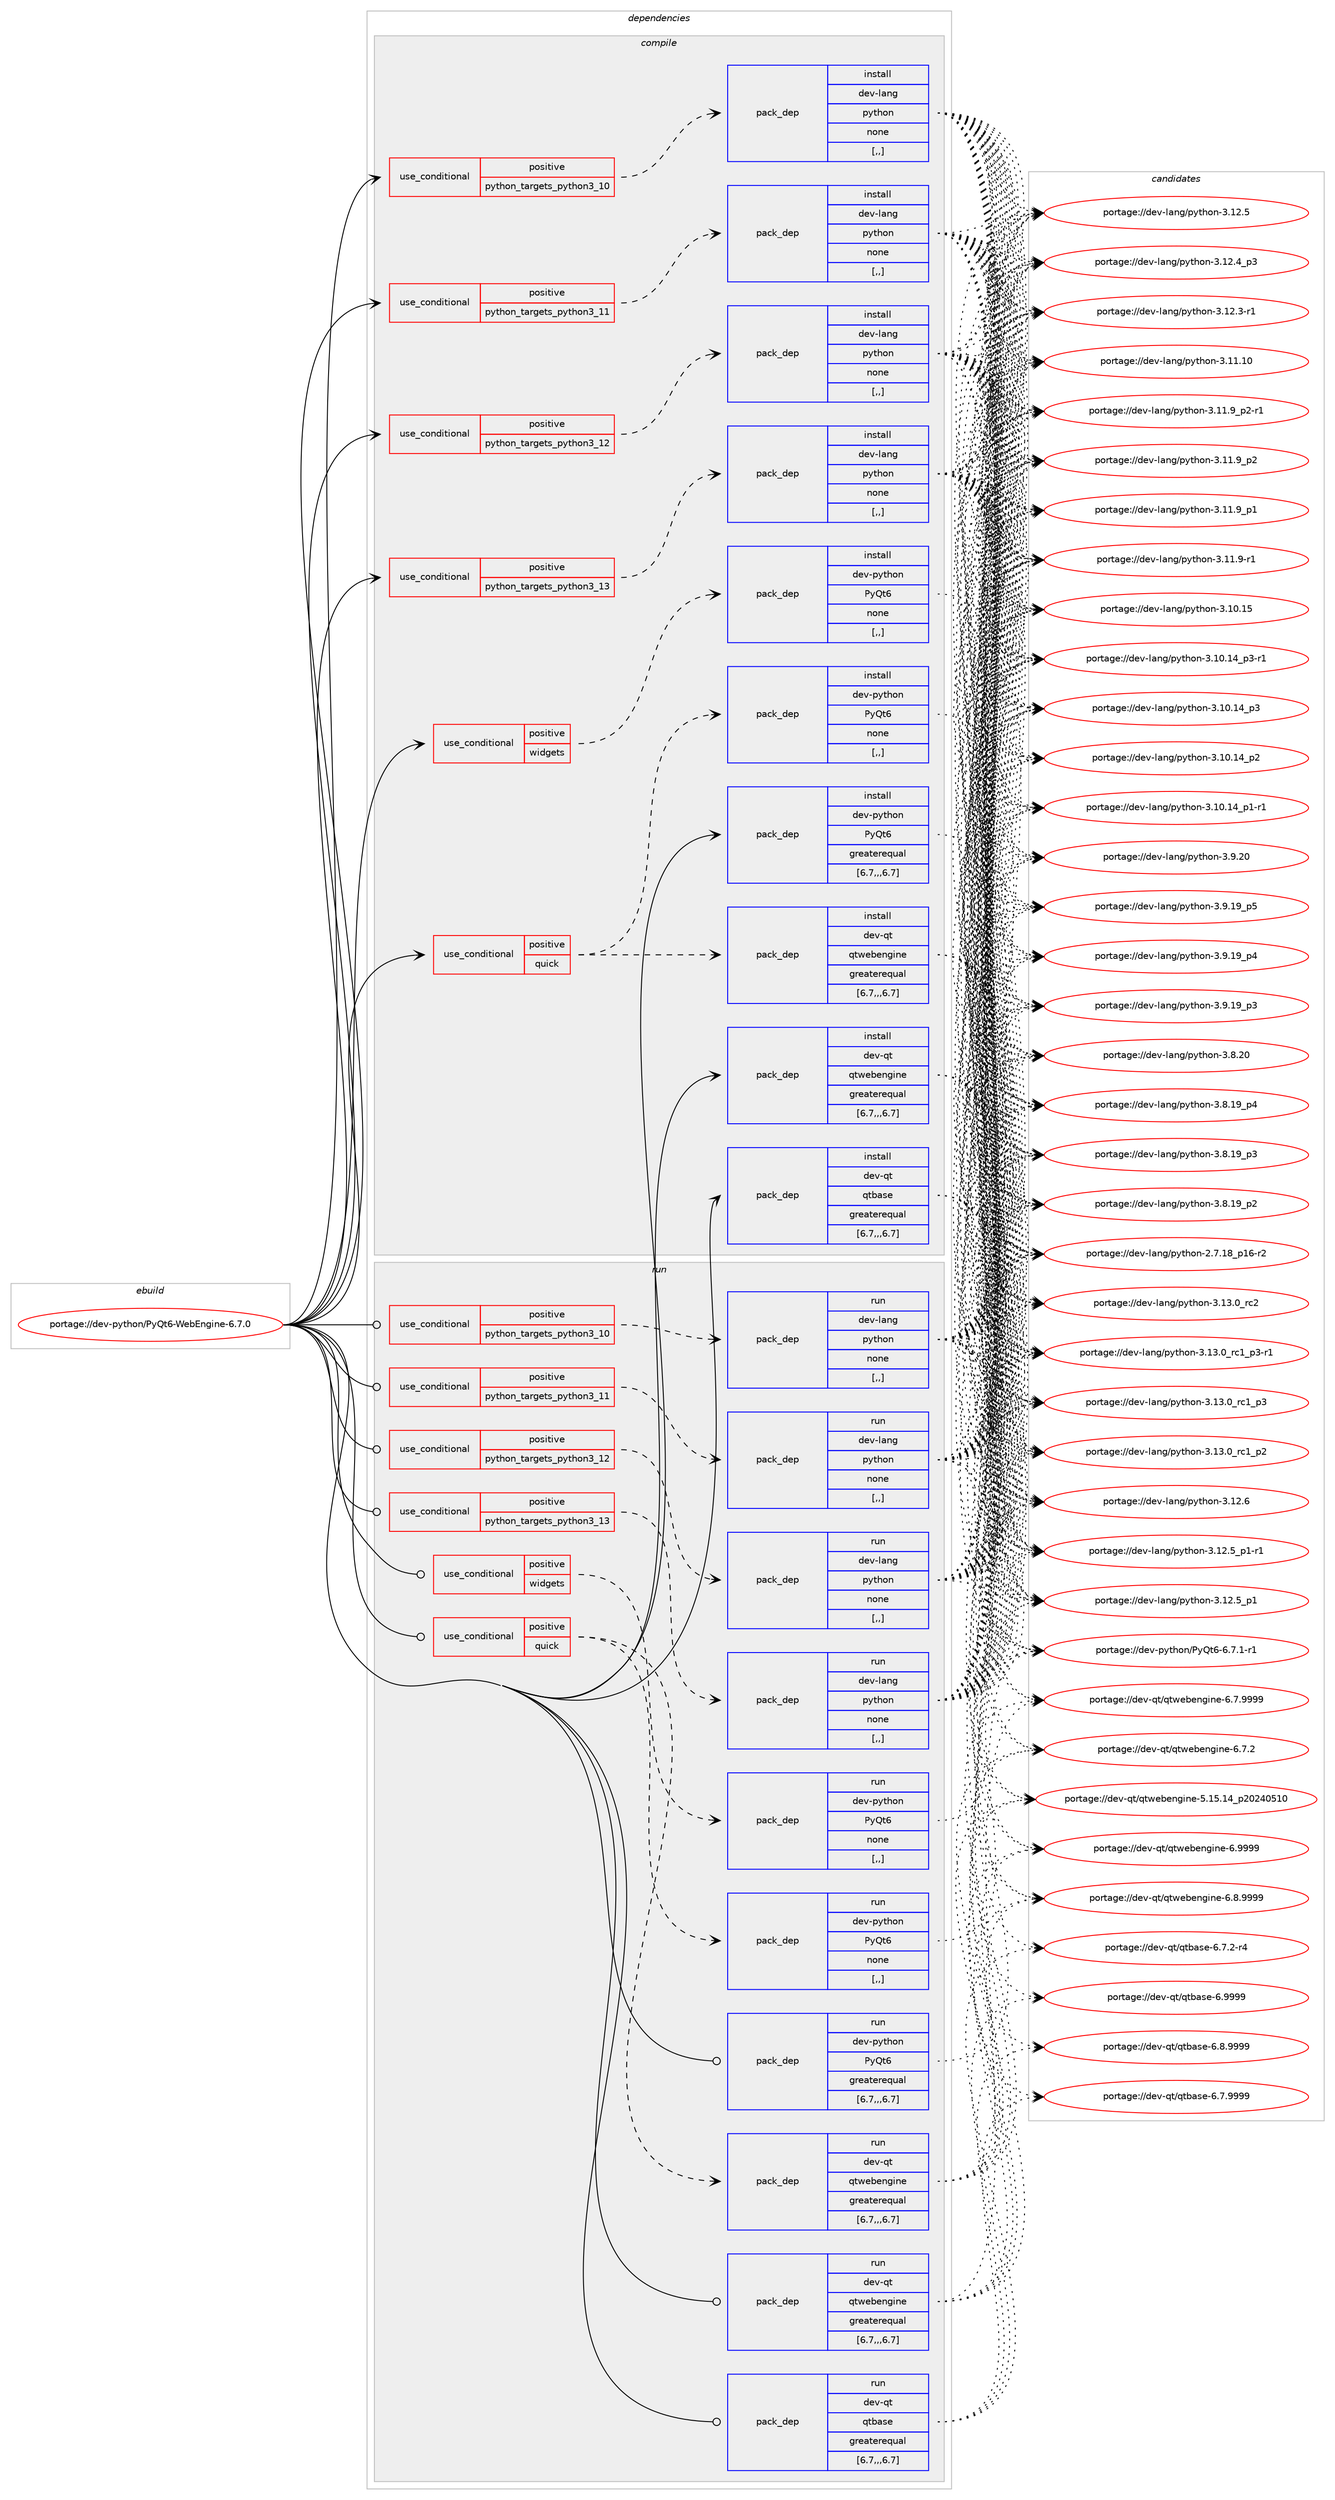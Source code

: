 digraph prolog {

# *************
# Graph options
# *************

newrank=true;
concentrate=true;
compound=true;
graph [rankdir=LR,fontname=Helvetica,fontsize=10,ranksep=1.5];#, ranksep=2.5, nodesep=0.2];
edge  [arrowhead=vee];
node  [fontname=Helvetica,fontsize=10];

# **********
# The ebuild
# **********

subgraph cluster_leftcol {
color=gray;
label=<<i>ebuild</i>>;
id [label="portage://dev-python/PyQt6-WebEngine-6.7.0", color=red, width=4, href="../dev-python/PyQt6-WebEngine-6.7.0.svg"];
}

# ****************
# The dependencies
# ****************

subgraph cluster_midcol {
color=gray;
label=<<i>dependencies</i>>;
subgraph cluster_compile {
fillcolor="#eeeeee";
style=filled;
label=<<i>compile</i>>;
subgraph cond160879 {
dependency635436 [label=<<TABLE BORDER="0" CELLBORDER="1" CELLSPACING="0" CELLPADDING="4"><TR><TD ROWSPAN="3" CELLPADDING="10">use_conditional</TD></TR><TR><TD>positive</TD></TR><TR><TD>python_targets_python3_10</TD></TR></TABLE>>, shape=none, color=red];
subgraph pack469744 {
dependency635437 [label=<<TABLE BORDER="0" CELLBORDER="1" CELLSPACING="0" CELLPADDING="4" WIDTH="220"><TR><TD ROWSPAN="6" CELLPADDING="30">pack_dep</TD></TR><TR><TD WIDTH="110">install</TD></TR><TR><TD>dev-lang</TD></TR><TR><TD>python</TD></TR><TR><TD>none</TD></TR><TR><TD>[,,]</TD></TR></TABLE>>, shape=none, color=blue];
}
dependency635436:e -> dependency635437:w [weight=20,style="dashed",arrowhead="vee"];
}
id:e -> dependency635436:w [weight=20,style="solid",arrowhead="vee"];
subgraph cond160880 {
dependency635438 [label=<<TABLE BORDER="0" CELLBORDER="1" CELLSPACING="0" CELLPADDING="4"><TR><TD ROWSPAN="3" CELLPADDING="10">use_conditional</TD></TR><TR><TD>positive</TD></TR><TR><TD>python_targets_python3_11</TD></TR></TABLE>>, shape=none, color=red];
subgraph pack469745 {
dependency635439 [label=<<TABLE BORDER="0" CELLBORDER="1" CELLSPACING="0" CELLPADDING="4" WIDTH="220"><TR><TD ROWSPAN="6" CELLPADDING="30">pack_dep</TD></TR><TR><TD WIDTH="110">install</TD></TR><TR><TD>dev-lang</TD></TR><TR><TD>python</TD></TR><TR><TD>none</TD></TR><TR><TD>[,,]</TD></TR></TABLE>>, shape=none, color=blue];
}
dependency635438:e -> dependency635439:w [weight=20,style="dashed",arrowhead="vee"];
}
id:e -> dependency635438:w [weight=20,style="solid",arrowhead="vee"];
subgraph cond160881 {
dependency635440 [label=<<TABLE BORDER="0" CELLBORDER="1" CELLSPACING="0" CELLPADDING="4"><TR><TD ROWSPAN="3" CELLPADDING="10">use_conditional</TD></TR><TR><TD>positive</TD></TR><TR><TD>python_targets_python3_12</TD></TR></TABLE>>, shape=none, color=red];
subgraph pack469746 {
dependency635441 [label=<<TABLE BORDER="0" CELLBORDER="1" CELLSPACING="0" CELLPADDING="4" WIDTH="220"><TR><TD ROWSPAN="6" CELLPADDING="30">pack_dep</TD></TR><TR><TD WIDTH="110">install</TD></TR><TR><TD>dev-lang</TD></TR><TR><TD>python</TD></TR><TR><TD>none</TD></TR><TR><TD>[,,]</TD></TR></TABLE>>, shape=none, color=blue];
}
dependency635440:e -> dependency635441:w [weight=20,style="dashed",arrowhead="vee"];
}
id:e -> dependency635440:w [weight=20,style="solid",arrowhead="vee"];
subgraph cond160882 {
dependency635442 [label=<<TABLE BORDER="0" CELLBORDER="1" CELLSPACING="0" CELLPADDING="4"><TR><TD ROWSPAN="3" CELLPADDING="10">use_conditional</TD></TR><TR><TD>positive</TD></TR><TR><TD>python_targets_python3_13</TD></TR></TABLE>>, shape=none, color=red];
subgraph pack469747 {
dependency635443 [label=<<TABLE BORDER="0" CELLBORDER="1" CELLSPACING="0" CELLPADDING="4" WIDTH="220"><TR><TD ROWSPAN="6" CELLPADDING="30">pack_dep</TD></TR><TR><TD WIDTH="110">install</TD></TR><TR><TD>dev-lang</TD></TR><TR><TD>python</TD></TR><TR><TD>none</TD></TR><TR><TD>[,,]</TD></TR></TABLE>>, shape=none, color=blue];
}
dependency635442:e -> dependency635443:w [weight=20,style="dashed",arrowhead="vee"];
}
id:e -> dependency635442:w [weight=20,style="solid",arrowhead="vee"];
subgraph cond160883 {
dependency635444 [label=<<TABLE BORDER="0" CELLBORDER="1" CELLSPACING="0" CELLPADDING="4"><TR><TD ROWSPAN="3" CELLPADDING="10">use_conditional</TD></TR><TR><TD>positive</TD></TR><TR><TD>quick</TD></TR></TABLE>>, shape=none, color=red];
subgraph pack469748 {
dependency635445 [label=<<TABLE BORDER="0" CELLBORDER="1" CELLSPACING="0" CELLPADDING="4" WIDTH="220"><TR><TD ROWSPAN="6" CELLPADDING="30">pack_dep</TD></TR><TR><TD WIDTH="110">install</TD></TR><TR><TD>dev-python</TD></TR><TR><TD>PyQt6</TD></TR><TR><TD>none</TD></TR><TR><TD>[,,]</TD></TR></TABLE>>, shape=none, color=blue];
}
dependency635444:e -> dependency635445:w [weight=20,style="dashed",arrowhead="vee"];
subgraph pack469749 {
dependency635446 [label=<<TABLE BORDER="0" CELLBORDER="1" CELLSPACING="0" CELLPADDING="4" WIDTH="220"><TR><TD ROWSPAN="6" CELLPADDING="30">pack_dep</TD></TR><TR><TD WIDTH="110">install</TD></TR><TR><TD>dev-qt</TD></TR><TR><TD>qtwebengine</TD></TR><TR><TD>greaterequal</TD></TR><TR><TD>[6.7,,,6.7]</TD></TR></TABLE>>, shape=none, color=blue];
}
dependency635444:e -> dependency635446:w [weight=20,style="dashed",arrowhead="vee"];
}
id:e -> dependency635444:w [weight=20,style="solid",arrowhead="vee"];
subgraph cond160884 {
dependency635447 [label=<<TABLE BORDER="0" CELLBORDER="1" CELLSPACING="0" CELLPADDING="4"><TR><TD ROWSPAN="3" CELLPADDING="10">use_conditional</TD></TR><TR><TD>positive</TD></TR><TR><TD>widgets</TD></TR></TABLE>>, shape=none, color=red];
subgraph pack469750 {
dependency635448 [label=<<TABLE BORDER="0" CELLBORDER="1" CELLSPACING="0" CELLPADDING="4" WIDTH="220"><TR><TD ROWSPAN="6" CELLPADDING="30">pack_dep</TD></TR><TR><TD WIDTH="110">install</TD></TR><TR><TD>dev-python</TD></TR><TR><TD>PyQt6</TD></TR><TR><TD>none</TD></TR><TR><TD>[,,]</TD></TR></TABLE>>, shape=none, color=blue];
}
dependency635447:e -> dependency635448:w [weight=20,style="dashed",arrowhead="vee"];
}
id:e -> dependency635447:w [weight=20,style="solid",arrowhead="vee"];
subgraph pack469751 {
dependency635449 [label=<<TABLE BORDER="0" CELLBORDER="1" CELLSPACING="0" CELLPADDING="4" WIDTH="220"><TR><TD ROWSPAN="6" CELLPADDING="30">pack_dep</TD></TR><TR><TD WIDTH="110">install</TD></TR><TR><TD>dev-python</TD></TR><TR><TD>PyQt6</TD></TR><TR><TD>greaterequal</TD></TR><TR><TD>[6.7,,,6.7]</TD></TR></TABLE>>, shape=none, color=blue];
}
id:e -> dependency635449:w [weight=20,style="solid",arrowhead="vee"];
subgraph pack469752 {
dependency635450 [label=<<TABLE BORDER="0" CELLBORDER="1" CELLSPACING="0" CELLPADDING="4" WIDTH="220"><TR><TD ROWSPAN="6" CELLPADDING="30">pack_dep</TD></TR><TR><TD WIDTH="110">install</TD></TR><TR><TD>dev-qt</TD></TR><TR><TD>qtbase</TD></TR><TR><TD>greaterequal</TD></TR><TR><TD>[6.7,,,6.7]</TD></TR></TABLE>>, shape=none, color=blue];
}
id:e -> dependency635450:w [weight=20,style="solid",arrowhead="vee"];
subgraph pack469753 {
dependency635451 [label=<<TABLE BORDER="0" CELLBORDER="1" CELLSPACING="0" CELLPADDING="4" WIDTH="220"><TR><TD ROWSPAN="6" CELLPADDING="30">pack_dep</TD></TR><TR><TD WIDTH="110">install</TD></TR><TR><TD>dev-qt</TD></TR><TR><TD>qtwebengine</TD></TR><TR><TD>greaterequal</TD></TR><TR><TD>[6.7,,,6.7]</TD></TR></TABLE>>, shape=none, color=blue];
}
id:e -> dependency635451:w [weight=20,style="solid",arrowhead="vee"];
}
subgraph cluster_compileandrun {
fillcolor="#eeeeee";
style=filled;
label=<<i>compile and run</i>>;
}
subgraph cluster_run {
fillcolor="#eeeeee";
style=filled;
label=<<i>run</i>>;
subgraph cond160885 {
dependency635452 [label=<<TABLE BORDER="0" CELLBORDER="1" CELLSPACING="0" CELLPADDING="4"><TR><TD ROWSPAN="3" CELLPADDING="10">use_conditional</TD></TR><TR><TD>positive</TD></TR><TR><TD>python_targets_python3_10</TD></TR></TABLE>>, shape=none, color=red];
subgraph pack469754 {
dependency635453 [label=<<TABLE BORDER="0" CELLBORDER="1" CELLSPACING="0" CELLPADDING="4" WIDTH="220"><TR><TD ROWSPAN="6" CELLPADDING="30">pack_dep</TD></TR><TR><TD WIDTH="110">run</TD></TR><TR><TD>dev-lang</TD></TR><TR><TD>python</TD></TR><TR><TD>none</TD></TR><TR><TD>[,,]</TD></TR></TABLE>>, shape=none, color=blue];
}
dependency635452:e -> dependency635453:w [weight=20,style="dashed",arrowhead="vee"];
}
id:e -> dependency635452:w [weight=20,style="solid",arrowhead="odot"];
subgraph cond160886 {
dependency635454 [label=<<TABLE BORDER="0" CELLBORDER="1" CELLSPACING="0" CELLPADDING="4"><TR><TD ROWSPAN="3" CELLPADDING="10">use_conditional</TD></TR><TR><TD>positive</TD></TR><TR><TD>python_targets_python3_11</TD></TR></TABLE>>, shape=none, color=red];
subgraph pack469755 {
dependency635455 [label=<<TABLE BORDER="0" CELLBORDER="1" CELLSPACING="0" CELLPADDING="4" WIDTH="220"><TR><TD ROWSPAN="6" CELLPADDING="30">pack_dep</TD></TR><TR><TD WIDTH="110">run</TD></TR><TR><TD>dev-lang</TD></TR><TR><TD>python</TD></TR><TR><TD>none</TD></TR><TR><TD>[,,]</TD></TR></TABLE>>, shape=none, color=blue];
}
dependency635454:e -> dependency635455:w [weight=20,style="dashed",arrowhead="vee"];
}
id:e -> dependency635454:w [weight=20,style="solid",arrowhead="odot"];
subgraph cond160887 {
dependency635456 [label=<<TABLE BORDER="0" CELLBORDER="1" CELLSPACING="0" CELLPADDING="4"><TR><TD ROWSPAN="3" CELLPADDING="10">use_conditional</TD></TR><TR><TD>positive</TD></TR><TR><TD>python_targets_python3_12</TD></TR></TABLE>>, shape=none, color=red];
subgraph pack469756 {
dependency635457 [label=<<TABLE BORDER="0" CELLBORDER="1" CELLSPACING="0" CELLPADDING="4" WIDTH="220"><TR><TD ROWSPAN="6" CELLPADDING="30">pack_dep</TD></TR><TR><TD WIDTH="110">run</TD></TR><TR><TD>dev-lang</TD></TR><TR><TD>python</TD></TR><TR><TD>none</TD></TR><TR><TD>[,,]</TD></TR></TABLE>>, shape=none, color=blue];
}
dependency635456:e -> dependency635457:w [weight=20,style="dashed",arrowhead="vee"];
}
id:e -> dependency635456:w [weight=20,style="solid",arrowhead="odot"];
subgraph cond160888 {
dependency635458 [label=<<TABLE BORDER="0" CELLBORDER="1" CELLSPACING="0" CELLPADDING="4"><TR><TD ROWSPAN="3" CELLPADDING="10">use_conditional</TD></TR><TR><TD>positive</TD></TR><TR><TD>python_targets_python3_13</TD></TR></TABLE>>, shape=none, color=red];
subgraph pack469757 {
dependency635459 [label=<<TABLE BORDER="0" CELLBORDER="1" CELLSPACING="0" CELLPADDING="4" WIDTH="220"><TR><TD ROWSPAN="6" CELLPADDING="30">pack_dep</TD></TR><TR><TD WIDTH="110">run</TD></TR><TR><TD>dev-lang</TD></TR><TR><TD>python</TD></TR><TR><TD>none</TD></TR><TR><TD>[,,]</TD></TR></TABLE>>, shape=none, color=blue];
}
dependency635458:e -> dependency635459:w [weight=20,style="dashed",arrowhead="vee"];
}
id:e -> dependency635458:w [weight=20,style="solid",arrowhead="odot"];
subgraph cond160889 {
dependency635460 [label=<<TABLE BORDER="0" CELLBORDER="1" CELLSPACING="0" CELLPADDING="4"><TR><TD ROWSPAN="3" CELLPADDING="10">use_conditional</TD></TR><TR><TD>positive</TD></TR><TR><TD>quick</TD></TR></TABLE>>, shape=none, color=red];
subgraph pack469758 {
dependency635461 [label=<<TABLE BORDER="0" CELLBORDER="1" CELLSPACING="0" CELLPADDING="4" WIDTH="220"><TR><TD ROWSPAN="6" CELLPADDING="30">pack_dep</TD></TR><TR><TD WIDTH="110">run</TD></TR><TR><TD>dev-python</TD></TR><TR><TD>PyQt6</TD></TR><TR><TD>none</TD></TR><TR><TD>[,,]</TD></TR></TABLE>>, shape=none, color=blue];
}
dependency635460:e -> dependency635461:w [weight=20,style="dashed",arrowhead="vee"];
subgraph pack469759 {
dependency635462 [label=<<TABLE BORDER="0" CELLBORDER="1" CELLSPACING="0" CELLPADDING="4" WIDTH="220"><TR><TD ROWSPAN="6" CELLPADDING="30">pack_dep</TD></TR><TR><TD WIDTH="110">run</TD></TR><TR><TD>dev-qt</TD></TR><TR><TD>qtwebengine</TD></TR><TR><TD>greaterequal</TD></TR><TR><TD>[6.7,,,6.7]</TD></TR></TABLE>>, shape=none, color=blue];
}
dependency635460:e -> dependency635462:w [weight=20,style="dashed",arrowhead="vee"];
}
id:e -> dependency635460:w [weight=20,style="solid",arrowhead="odot"];
subgraph cond160890 {
dependency635463 [label=<<TABLE BORDER="0" CELLBORDER="1" CELLSPACING="0" CELLPADDING="4"><TR><TD ROWSPAN="3" CELLPADDING="10">use_conditional</TD></TR><TR><TD>positive</TD></TR><TR><TD>widgets</TD></TR></TABLE>>, shape=none, color=red];
subgraph pack469760 {
dependency635464 [label=<<TABLE BORDER="0" CELLBORDER="1" CELLSPACING="0" CELLPADDING="4" WIDTH="220"><TR><TD ROWSPAN="6" CELLPADDING="30">pack_dep</TD></TR><TR><TD WIDTH="110">run</TD></TR><TR><TD>dev-python</TD></TR><TR><TD>PyQt6</TD></TR><TR><TD>none</TD></TR><TR><TD>[,,]</TD></TR></TABLE>>, shape=none, color=blue];
}
dependency635463:e -> dependency635464:w [weight=20,style="dashed",arrowhead="vee"];
}
id:e -> dependency635463:w [weight=20,style="solid",arrowhead="odot"];
subgraph pack469761 {
dependency635465 [label=<<TABLE BORDER="0" CELLBORDER="1" CELLSPACING="0" CELLPADDING="4" WIDTH="220"><TR><TD ROWSPAN="6" CELLPADDING="30">pack_dep</TD></TR><TR><TD WIDTH="110">run</TD></TR><TR><TD>dev-python</TD></TR><TR><TD>PyQt6</TD></TR><TR><TD>greaterequal</TD></TR><TR><TD>[6.7,,,6.7]</TD></TR></TABLE>>, shape=none, color=blue];
}
id:e -> dependency635465:w [weight=20,style="solid",arrowhead="odot"];
subgraph pack469762 {
dependency635466 [label=<<TABLE BORDER="0" CELLBORDER="1" CELLSPACING="0" CELLPADDING="4" WIDTH="220"><TR><TD ROWSPAN="6" CELLPADDING="30">pack_dep</TD></TR><TR><TD WIDTH="110">run</TD></TR><TR><TD>dev-qt</TD></TR><TR><TD>qtbase</TD></TR><TR><TD>greaterequal</TD></TR><TR><TD>[6.7,,,6.7]</TD></TR></TABLE>>, shape=none, color=blue];
}
id:e -> dependency635466:w [weight=20,style="solid",arrowhead="odot"];
subgraph pack469763 {
dependency635467 [label=<<TABLE BORDER="0" CELLBORDER="1" CELLSPACING="0" CELLPADDING="4" WIDTH="220"><TR><TD ROWSPAN="6" CELLPADDING="30">pack_dep</TD></TR><TR><TD WIDTH="110">run</TD></TR><TR><TD>dev-qt</TD></TR><TR><TD>qtwebengine</TD></TR><TR><TD>greaterequal</TD></TR><TR><TD>[6.7,,,6.7]</TD></TR></TABLE>>, shape=none, color=blue];
}
id:e -> dependency635467:w [weight=20,style="solid",arrowhead="odot"];
}
}

# **************
# The candidates
# **************

subgraph cluster_choices {
rank=same;
color=gray;
label=<<i>candidates</i>>;

subgraph choice469744 {
color=black;
nodesep=1;
choice10010111845108971101034711212111610411111045514649514648951149950 [label="portage://dev-lang/python-3.13.0_rc2", color=red, width=4,href="../dev-lang/python-3.13.0_rc2.svg"];
choice1001011184510897110103471121211161041111104551464951464895114994995112514511449 [label="portage://dev-lang/python-3.13.0_rc1_p3-r1", color=red, width=4,href="../dev-lang/python-3.13.0_rc1_p3-r1.svg"];
choice100101118451089711010347112121116104111110455146495146489511499499511251 [label="portage://dev-lang/python-3.13.0_rc1_p3", color=red, width=4,href="../dev-lang/python-3.13.0_rc1_p3.svg"];
choice100101118451089711010347112121116104111110455146495146489511499499511250 [label="portage://dev-lang/python-3.13.0_rc1_p2", color=red, width=4,href="../dev-lang/python-3.13.0_rc1_p2.svg"];
choice10010111845108971101034711212111610411111045514649504654 [label="portage://dev-lang/python-3.12.6", color=red, width=4,href="../dev-lang/python-3.12.6.svg"];
choice1001011184510897110103471121211161041111104551464950465395112494511449 [label="portage://dev-lang/python-3.12.5_p1-r1", color=red, width=4,href="../dev-lang/python-3.12.5_p1-r1.svg"];
choice100101118451089711010347112121116104111110455146495046539511249 [label="portage://dev-lang/python-3.12.5_p1", color=red, width=4,href="../dev-lang/python-3.12.5_p1.svg"];
choice10010111845108971101034711212111610411111045514649504653 [label="portage://dev-lang/python-3.12.5", color=red, width=4,href="../dev-lang/python-3.12.5.svg"];
choice100101118451089711010347112121116104111110455146495046529511251 [label="portage://dev-lang/python-3.12.4_p3", color=red, width=4,href="../dev-lang/python-3.12.4_p3.svg"];
choice100101118451089711010347112121116104111110455146495046514511449 [label="portage://dev-lang/python-3.12.3-r1", color=red, width=4,href="../dev-lang/python-3.12.3-r1.svg"];
choice1001011184510897110103471121211161041111104551464949464948 [label="portage://dev-lang/python-3.11.10", color=red, width=4,href="../dev-lang/python-3.11.10.svg"];
choice1001011184510897110103471121211161041111104551464949465795112504511449 [label="portage://dev-lang/python-3.11.9_p2-r1", color=red, width=4,href="../dev-lang/python-3.11.9_p2-r1.svg"];
choice100101118451089711010347112121116104111110455146494946579511250 [label="portage://dev-lang/python-3.11.9_p2", color=red, width=4,href="../dev-lang/python-3.11.9_p2.svg"];
choice100101118451089711010347112121116104111110455146494946579511249 [label="portage://dev-lang/python-3.11.9_p1", color=red, width=4,href="../dev-lang/python-3.11.9_p1.svg"];
choice100101118451089711010347112121116104111110455146494946574511449 [label="portage://dev-lang/python-3.11.9-r1", color=red, width=4,href="../dev-lang/python-3.11.9-r1.svg"];
choice1001011184510897110103471121211161041111104551464948464953 [label="portage://dev-lang/python-3.10.15", color=red, width=4,href="../dev-lang/python-3.10.15.svg"];
choice100101118451089711010347112121116104111110455146494846495295112514511449 [label="portage://dev-lang/python-3.10.14_p3-r1", color=red, width=4,href="../dev-lang/python-3.10.14_p3-r1.svg"];
choice10010111845108971101034711212111610411111045514649484649529511251 [label="portage://dev-lang/python-3.10.14_p3", color=red, width=4,href="../dev-lang/python-3.10.14_p3.svg"];
choice10010111845108971101034711212111610411111045514649484649529511250 [label="portage://dev-lang/python-3.10.14_p2", color=red, width=4,href="../dev-lang/python-3.10.14_p2.svg"];
choice100101118451089711010347112121116104111110455146494846495295112494511449 [label="portage://dev-lang/python-3.10.14_p1-r1", color=red, width=4,href="../dev-lang/python-3.10.14_p1-r1.svg"];
choice10010111845108971101034711212111610411111045514657465048 [label="portage://dev-lang/python-3.9.20", color=red, width=4,href="../dev-lang/python-3.9.20.svg"];
choice100101118451089711010347112121116104111110455146574649579511253 [label="portage://dev-lang/python-3.9.19_p5", color=red, width=4,href="../dev-lang/python-3.9.19_p5.svg"];
choice100101118451089711010347112121116104111110455146574649579511252 [label="portage://dev-lang/python-3.9.19_p4", color=red, width=4,href="../dev-lang/python-3.9.19_p4.svg"];
choice100101118451089711010347112121116104111110455146574649579511251 [label="portage://dev-lang/python-3.9.19_p3", color=red, width=4,href="../dev-lang/python-3.9.19_p3.svg"];
choice10010111845108971101034711212111610411111045514656465048 [label="portage://dev-lang/python-3.8.20", color=red, width=4,href="../dev-lang/python-3.8.20.svg"];
choice100101118451089711010347112121116104111110455146564649579511252 [label="portage://dev-lang/python-3.8.19_p4", color=red, width=4,href="../dev-lang/python-3.8.19_p4.svg"];
choice100101118451089711010347112121116104111110455146564649579511251 [label="portage://dev-lang/python-3.8.19_p3", color=red, width=4,href="../dev-lang/python-3.8.19_p3.svg"];
choice100101118451089711010347112121116104111110455146564649579511250 [label="portage://dev-lang/python-3.8.19_p2", color=red, width=4,href="../dev-lang/python-3.8.19_p2.svg"];
choice100101118451089711010347112121116104111110455046554649569511249544511450 [label="portage://dev-lang/python-2.7.18_p16-r2", color=red, width=4,href="../dev-lang/python-2.7.18_p16-r2.svg"];
dependency635437:e -> choice10010111845108971101034711212111610411111045514649514648951149950:w [style=dotted,weight="100"];
dependency635437:e -> choice1001011184510897110103471121211161041111104551464951464895114994995112514511449:w [style=dotted,weight="100"];
dependency635437:e -> choice100101118451089711010347112121116104111110455146495146489511499499511251:w [style=dotted,weight="100"];
dependency635437:e -> choice100101118451089711010347112121116104111110455146495146489511499499511250:w [style=dotted,weight="100"];
dependency635437:e -> choice10010111845108971101034711212111610411111045514649504654:w [style=dotted,weight="100"];
dependency635437:e -> choice1001011184510897110103471121211161041111104551464950465395112494511449:w [style=dotted,weight="100"];
dependency635437:e -> choice100101118451089711010347112121116104111110455146495046539511249:w [style=dotted,weight="100"];
dependency635437:e -> choice10010111845108971101034711212111610411111045514649504653:w [style=dotted,weight="100"];
dependency635437:e -> choice100101118451089711010347112121116104111110455146495046529511251:w [style=dotted,weight="100"];
dependency635437:e -> choice100101118451089711010347112121116104111110455146495046514511449:w [style=dotted,weight="100"];
dependency635437:e -> choice1001011184510897110103471121211161041111104551464949464948:w [style=dotted,weight="100"];
dependency635437:e -> choice1001011184510897110103471121211161041111104551464949465795112504511449:w [style=dotted,weight="100"];
dependency635437:e -> choice100101118451089711010347112121116104111110455146494946579511250:w [style=dotted,weight="100"];
dependency635437:e -> choice100101118451089711010347112121116104111110455146494946579511249:w [style=dotted,weight="100"];
dependency635437:e -> choice100101118451089711010347112121116104111110455146494946574511449:w [style=dotted,weight="100"];
dependency635437:e -> choice1001011184510897110103471121211161041111104551464948464953:w [style=dotted,weight="100"];
dependency635437:e -> choice100101118451089711010347112121116104111110455146494846495295112514511449:w [style=dotted,weight="100"];
dependency635437:e -> choice10010111845108971101034711212111610411111045514649484649529511251:w [style=dotted,weight="100"];
dependency635437:e -> choice10010111845108971101034711212111610411111045514649484649529511250:w [style=dotted,weight="100"];
dependency635437:e -> choice100101118451089711010347112121116104111110455146494846495295112494511449:w [style=dotted,weight="100"];
dependency635437:e -> choice10010111845108971101034711212111610411111045514657465048:w [style=dotted,weight="100"];
dependency635437:e -> choice100101118451089711010347112121116104111110455146574649579511253:w [style=dotted,weight="100"];
dependency635437:e -> choice100101118451089711010347112121116104111110455146574649579511252:w [style=dotted,weight="100"];
dependency635437:e -> choice100101118451089711010347112121116104111110455146574649579511251:w [style=dotted,weight="100"];
dependency635437:e -> choice10010111845108971101034711212111610411111045514656465048:w [style=dotted,weight="100"];
dependency635437:e -> choice100101118451089711010347112121116104111110455146564649579511252:w [style=dotted,weight="100"];
dependency635437:e -> choice100101118451089711010347112121116104111110455146564649579511251:w [style=dotted,weight="100"];
dependency635437:e -> choice100101118451089711010347112121116104111110455146564649579511250:w [style=dotted,weight="100"];
dependency635437:e -> choice100101118451089711010347112121116104111110455046554649569511249544511450:w [style=dotted,weight="100"];
}
subgraph choice469745 {
color=black;
nodesep=1;
choice10010111845108971101034711212111610411111045514649514648951149950 [label="portage://dev-lang/python-3.13.0_rc2", color=red, width=4,href="../dev-lang/python-3.13.0_rc2.svg"];
choice1001011184510897110103471121211161041111104551464951464895114994995112514511449 [label="portage://dev-lang/python-3.13.0_rc1_p3-r1", color=red, width=4,href="../dev-lang/python-3.13.0_rc1_p3-r1.svg"];
choice100101118451089711010347112121116104111110455146495146489511499499511251 [label="portage://dev-lang/python-3.13.0_rc1_p3", color=red, width=4,href="../dev-lang/python-3.13.0_rc1_p3.svg"];
choice100101118451089711010347112121116104111110455146495146489511499499511250 [label="portage://dev-lang/python-3.13.0_rc1_p2", color=red, width=4,href="../dev-lang/python-3.13.0_rc1_p2.svg"];
choice10010111845108971101034711212111610411111045514649504654 [label="portage://dev-lang/python-3.12.6", color=red, width=4,href="../dev-lang/python-3.12.6.svg"];
choice1001011184510897110103471121211161041111104551464950465395112494511449 [label="portage://dev-lang/python-3.12.5_p1-r1", color=red, width=4,href="../dev-lang/python-3.12.5_p1-r1.svg"];
choice100101118451089711010347112121116104111110455146495046539511249 [label="portage://dev-lang/python-3.12.5_p1", color=red, width=4,href="../dev-lang/python-3.12.5_p1.svg"];
choice10010111845108971101034711212111610411111045514649504653 [label="portage://dev-lang/python-3.12.5", color=red, width=4,href="../dev-lang/python-3.12.5.svg"];
choice100101118451089711010347112121116104111110455146495046529511251 [label="portage://dev-lang/python-3.12.4_p3", color=red, width=4,href="../dev-lang/python-3.12.4_p3.svg"];
choice100101118451089711010347112121116104111110455146495046514511449 [label="portage://dev-lang/python-3.12.3-r1", color=red, width=4,href="../dev-lang/python-3.12.3-r1.svg"];
choice1001011184510897110103471121211161041111104551464949464948 [label="portage://dev-lang/python-3.11.10", color=red, width=4,href="../dev-lang/python-3.11.10.svg"];
choice1001011184510897110103471121211161041111104551464949465795112504511449 [label="portage://dev-lang/python-3.11.9_p2-r1", color=red, width=4,href="../dev-lang/python-3.11.9_p2-r1.svg"];
choice100101118451089711010347112121116104111110455146494946579511250 [label="portage://dev-lang/python-3.11.9_p2", color=red, width=4,href="../dev-lang/python-3.11.9_p2.svg"];
choice100101118451089711010347112121116104111110455146494946579511249 [label="portage://dev-lang/python-3.11.9_p1", color=red, width=4,href="../dev-lang/python-3.11.9_p1.svg"];
choice100101118451089711010347112121116104111110455146494946574511449 [label="portage://dev-lang/python-3.11.9-r1", color=red, width=4,href="../dev-lang/python-3.11.9-r1.svg"];
choice1001011184510897110103471121211161041111104551464948464953 [label="portage://dev-lang/python-3.10.15", color=red, width=4,href="../dev-lang/python-3.10.15.svg"];
choice100101118451089711010347112121116104111110455146494846495295112514511449 [label="portage://dev-lang/python-3.10.14_p3-r1", color=red, width=4,href="../dev-lang/python-3.10.14_p3-r1.svg"];
choice10010111845108971101034711212111610411111045514649484649529511251 [label="portage://dev-lang/python-3.10.14_p3", color=red, width=4,href="../dev-lang/python-3.10.14_p3.svg"];
choice10010111845108971101034711212111610411111045514649484649529511250 [label="portage://dev-lang/python-3.10.14_p2", color=red, width=4,href="../dev-lang/python-3.10.14_p2.svg"];
choice100101118451089711010347112121116104111110455146494846495295112494511449 [label="portage://dev-lang/python-3.10.14_p1-r1", color=red, width=4,href="../dev-lang/python-3.10.14_p1-r1.svg"];
choice10010111845108971101034711212111610411111045514657465048 [label="portage://dev-lang/python-3.9.20", color=red, width=4,href="../dev-lang/python-3.9.20.svg"];
choice100101118451089711010347112121116104111110455146574649579511253 [label="portage://dev-lang/python-3.9.19_p5", color=red, width=4,href="../dev-lang/python-3.9.19_p5.svg"];
choice100101118451089711010347112121116104111110455146574649579511252 [label="portage://dev-lang/python-3.9.19_p4", color=red, width=4,href="../dev-lang/python-3.9.19_p4.svg"];
choice100101118451089711010347112121116104111110455146574649579511251 [label="portage://dev-lang/python-3.9.19_p3", color=red, width=4,href="../dev-lang/python-3.9.19_p3.svg"];
choice10010111845108971101034711212111610411111045514656465048 [label="portage://dev-lang/python-3.8.20", color=red, width=4,href="../dev-lang/python-3.8.20.svg"];
choice100101118451089711010347112121116104111110455146564649579511252 [label="portage://dev-lang/python-3.8.19_p4", color=red, width=4,href="../dev-lang/python-3.8.19_p4.svg"];
choice100101118451089711010347112121116104111110455146564649579511251 [label="portage://dev-lang/python-3.8.19_p3", color=red, width=4,href="../dev-lang/python-3.8.19_p3.svg"];
choice100101118451089711010347112121116104111110455146564649579511250 [label="portage://dev-lang/python-3.8.19_p2", color=red, width=4,href="../dev-lang/python-3.8.19_p2.svg"];
choice100101118451089711010347112121116104111110455046554649569511249544511450 [label="portage://dev-lang/python-2.7.18_p16-r2", color=red, width=4,href="../dev-lang/python-2.7.18_p16-r2.svg"];
dependency635439:e -> choice10010111845108971101034711212111610411111045514649514648951149950:w [style=dotted,weight="100"];
dependency635439:e -> choice1001011184510897110103471121211161041111104551464951464895114994995112514511449:w [style=dotted,weight="100"];
dependency635439:e -> choice100101118451089711010347112121116104111110455146495146489511499499511251:w [style=dotted,weight="100"];
dependency635439:e -> choice100101118451089711010347112121116104111110455146495146489511499499511250:w [style=dotted,weight="100"];
dependency635439:e -> choice10010111845108971101034711212111610411111045514649504654:w [style=dotted,weight="100"];
dependency635439:e -> choice1001011184510897110103471121211161041111104551464950465395112494511449:w [style=dotted,weight="100"];
dependency635439:e -> choice100101118451089711010347112121116104111110455146495046539511249:w [style=dotted,weight="100"];
dependency635439:e -> choice10010111845108971101034711212111610411111045514649504653:w [style=dotted,weight="100"];
dependency635439:e -> choice100101118451089711010347112121116104111110455146495046529511251:w [style=dotted,weight="100"];
dependency635439:e -> choice100101118451089711010347112121116104111110455146495046514511449:w [style=dotted,weight="100"];
dependency635439:e -> choice1001011184510897110103471121211161041111104551464949464948:w [style=dotted,weight="100"];
dependency635439:e -> choice1001011184510897110103471121211161041111104551464949465795112504511449:w [style=dotted,weight="100"];
dependency635439:e -> choice100101118451089711010347112121116104111110455146494946579511250:w [style=dotted,weight="100"];
dependency635439:e -> choice100101118451089711010347112121116104111110455146494946579511249:w [style=dotted,weight="100"];
dependency635439:e -> choice100101118451089711010347112121116104111110455146494946574511449:w [style=dotted,weight="100"];
dependency635439:e -> choice1001011184510897110103471121211161041111104551464948464953:w [style=dotted,weight="100"];
dependency635439:e -> choice100101118451089711010347112121116104111110455146494846495295112514511449:w [style=dotted,weight="100"];
dependency635439:e -> choice10010111845108971101034711212111610411111045514649484649529511251:w [style=dotted,weight="100"];
dependency635439:e -> choice10010111845108971101034711212111610411111045514649484649529511250:w [style=dotted,weight="100"];
dependency635439:e -> choice100101118451089711010347112121116104111110455146494846495295112494511449:w [style=dotted,weight="100"];
dependency635439:e -> choice10010111845108971101034711212111610411111045514657465048:w [style=dotted,weight="100"];
dependency635439:e -> choice100101118451089711010347112121116104111110455146574649579511253:w [style=dotted,weight="100"];
dependency635439:e -> choice100101118451089711010347112121116104111110455146574649579511252:w [style=dotted,weight="100"];
dependency635439:e -> choice100101118451089711010347112121116104111110455146574649579511251:w [style=dotted,weight="100"];
dependency635439:e -> choice10010111845108971101034711212111610411111045514656465048:w [style=dotted,weight="100"];
dependency635439:e -> choice100101118451089711010347112121116104111110455146564649579511252:w [style=dotted,weight="100"];
dependency635439:e -> choice100101118451089711010347112121116104111110455146564649579511251:w [style=dotted,weight="100"];
dependency635439:e -> choice100101118451089711010347112121116104111110455146564649579511250:w [style=dotted,weight="100"];
dependency635439:e -> choice100101118451089711010347112121116104111110455046554649569511249544511450:w [style=dotted,weight="100"];
}
subgraph choice469746 {
color=black;
nodesep=1;
choice10010111845108971101034711212111610411111045514649514648951149950 [label="portage://dev-lang/python-3.13.0_rc2", color=red, width=4,href="../dev-lang/python-3.13.0_rc2.svg"];
choice1001011184510897110103471121211161041111104551464951464895114994995112514511449 [label="portage://dev-lang/python-3.13.0_rc1_p3-r1", color=red, width=4,href="../dev-lang/python-3.13.0_rc1_p3-r1.svg"];
choice100101118451089711010347112121116104111110455146495146489511499499511251 [label="portage://dev-lang/python-3.13.0_rc1_p3", color=red, width=4,href="../dev-lang/python-3.13.0_rc1_p3.svg"];
choice100101118451089711010347112121116104111110455146495146489511499499511250 [label="portage://dev-lang/python-3.13.0_rc1_p2", color=red, width=4,href="../dev-lang/python-3.13.0_rc1_p2.svg"];
choice10010111845108971101034711212111610411111045514649504654 [label="portage://dev-lang/python-3.12.6", color=red, width=4,href="../dev-lang/python-3.12.6.svg"];
choice1001011184510897110103471121211161041111104551464950465395112494511449 [label="portage://dev-lang/python-3.12.5_p1-r1", color=red, width=4,href="../dev-lang/python-3.12.5_p1-r1.svg"];
choice100101118451089711010347112121116104111110455146495046539511249 [label="portage://dev-lang/python-3.12.5_p1", color=red, width=4,href="../dev-lang/python-3.12.5_p1.svg"];
choice10010111845108971101034711212111610411111045514649504653 [label="portage://dev-lang/python-3.12.5", color=red, width=4,href="../dev-lang/python-3.12.5.svg"];
choice100101118451089711010347112121116104111110455146495046529511251 [label="portage://dev-lang/python-3.12.4_p3", color=red, width=4,href="../dev-lang/python-3.12.4_p3.svg"];
choice100101118451089711010347112121116104111110455146495046514511449 [label="portage://dev-lang/python-3.12.3-r1", color=red, width=4,href="../dev-lang/python-3.12.3-r1.svg"];
choice1001011184510897110103471121211161041111104551464949464948 [label="portage://dev-lang/python-3.11.10", color=red, width=4,href="../dev-lang/python-3.11.10.svg"];
choice1001011184510897110103471121211161041111104551464949465795112504511449 [label="portage://dev-lang/python-3.11.9_p2-r1", color=red, width=4,href="../dev-lang/python-3.11.9_p2-r1.svg"];
choice100101118451089711010347112121116104111110455146494946579511250 [label="portage://dev-lang/python-3.11.9_p2", color=red, width=4,href="../dev-lang/python-3.11.9_p2.svg"];
choice100101118451089711010347112121116104111110455146494946579511249 [label="portage://dev-lang/python-3.11.9_p1", color=red, width=4,href="../dev-lang/python-3.11.9_p1.svg"];
choice100101118451089711010347112121116104111110455146494946574511449 [label="portage://dev-lang/python-3.11.9-r1", color=red, width=4,href="../dev-lang/python-3.11.9-r1.svg"];
choice1001011184510897110103471121211161041111104551464948464953 [label="portage://dev-lang/python-3.10.15", color=red, width=4,href="../dev-lang/python-3.10.15.svg"];
choice100101118451089711010347112121116104111110455146494846495295112514511449 [label="portage://dev-lang/python-3.10.14_p3-r1", color=red, width=4,href="../dev-lang/python-3.10.14_p3-r1.svg"];
choice10010111845108971101034711212111610411111045514649484649529511251 [label="portage://dev-lang/python-3.10.14_p3", color=red, width=4,href="../dev-lang/python-3.10.14_p3.svg"];
choice10010111845108971101034711212111610411111045514649484649529511250 [label="portage://dev-lang/python-3.10.14_p2", color=red, width=4,href="../dev-lang/python-3.10.14_p2.svg"];
choice100101118451089711010347112121116104111110455146494846495295112494511449 [label="portage://dev-lang/python-3.10.14_p1-r1", color=red, width=4,href="../dev-lang/python-3.10.14_p1-r1.svg"];
choice10010111845108971101034711212111610411111045514657465048 [label="portage://dev-lang/python-3.9.20", color=red, width=4,href="../dev-lang/python-3.9.20.svg"];
choice100101118451089711010347112121116104111110455146574649579511253 [label="portage://dev-lang/python-3.9.19_p5", color=red, width=4,href="../dev-lang/python-3.9.19_p5.svg"];
choice100101118451089711010347112121116104111110455146574649579511252 [label="portage://dev-lang/python-3.9.19_p4", color=red, width=4,href="../dev-lang/python-3.9.19_p4.svg"];
choice100101118451089711010347112121116104111110455146574649579511251 [label="portage://dev-lang/python-3.9.19_p3", color=red, width=4,href="../dev-lang/python-3.9.19_p3.svg"];
choice10010111845108971101034711212111610411111045514656465048 [label="portage://dev-lang/python-3.8.20", color=red, width=4,href="../dev-lang/python-3.8.20.svg"];
choice100101118451089711010347112121116104111110455146564649579511252 [label="portage://dev-lang/python-3.8.19_p4", color=red, width=4,href="../dev-lang/python-3.8.19_p4.svg"];
choice100101118451089711010347112121116104111110455146564649579511251 [label="portage://dev-lang/python-3.8.19_p3", color=red, width=4,href="../dev-lang/python-3.8.19_p3.svg"];
choice100101118451089711010347112121116104111110455146564649579511250 [label="portage://dev-lang/python-3.8.19_p2", color=red, width=4,href="../dev-lang/python-3.8.19_p2.svg"];
choice100101118451089711010347112121116104111110455046554649569511249544511450 [label="portage://dev-lang/python-2.7.18_p16-r2", color=red, width=4,href="../dev-lang/python-2.7.18_p16-r2.svg"];
dependency635441:e -> choice10010111845108971101034711212111610411111045514649514648951149950:w [style=dotted,weight="100"];
dependency635441:e -> choice1001011184510897110103471121211161041111104551464951464895114994995112514511449:w [style=dotted,weight="100"];
dependency635441:e -> choice100101118451089711010347112121116104111110455146495146489511499499511251:w [style=dotted,weight="100"];
dependency635441:e -> choice100101118451089711010347112121116104111110455146495146489511499499511250:w [style=dotted,weight="100"];
dependency635441:e -> choice10010111845108971101034711212111610411111045514649504654:w [style=dotted,weight="100"];
dependency635441:e -> choice1001011184510897110103471121211161041111104551464950465395112494511449:w [style=dotted,weight="100"];
dependency635441:e -> choice100101118451089711010347112121116104111110455146495046539511249:w [style=dotted,weight="100"];
dependency635441:e -> choice10010111845108971101034711212111610411111045514649504653:w [style=dotted,weight="100"];
dependency635441:e -> choice100101118451089711010347112121116104111110455146495046529511251:w [style=dotted,weight="100"];
dependency635441:e -> choice100101118451089711010347112121116104111110455146495046514511449:w [style=dotted,weight="100"];
dependency635441:e -> choice1001011184510897110103471121211161041111104551464949464948:w [style=dotted,weight="100"];
dependency635441:e -> choice1001011184510897110103471121211161041111104551464949465795112504511449:w [style=dotted,weight="100"];
dependency635441:e -> choice100101118451089711010347112121116104111110455146494946579511250:w [style=dotted,weight="100"];
dependency635441:e -> choice100101118451089711010347112121116104111110455146494946579511249:w [style=dotted,weight="100"];
dependency635441:e -> choice100101118451089711010347112121116104111110455146494946574511449:w [style=dotted,weight="100"];
dependency635441:e -> choice1001011184510897110103471121211161041111104551464948464953:w [style=dotted,weight="100"];
dependency635441:e -> choice100101118451089711010347112121116104111110455146494846495295112514511449:w [style=dotted,weight="100"];
dependency635441:e -> choice10010111845108971101034711212111610411111045514649484649529511251:w [style=dotted,weight="100"];
dependency635441:e -> choice10010111845108971101034711212111610411111045514649484649529511250:w [style=dotted,weight="100"];
dependency635441:e -> choice100101118451089711010347112121116104111110455146494846495295112494511449:w [style=dotted,weight="100"];
dependency635441:e -> choice10010111845108971101034711212111610411111045514657465048:w [style=dotted,weight="100"];
dependency635441:e -> choice100101118451089711010347112121116104111110455146574649579511253:w [style=dotted,weight="100"];
dependency635441:e -> choice100101118451089711010347112121116104111110455146574649579511252:w [style=dotted,weight="100"];
dependency635441:e -> choice100101118451089711010347112121116104111110455146574649579511251:w [style=dotted,weight="100"];
dependency635441:e -> choice10010111845108971101034711212111610411111045514656465048:w [style=dotted,weight="100"];
dependency635441:e -> choice100101118451089711010347112121116104111110455146564649579511252:w [style=dotted,weight="100"];
dependency635441:e -> choice100101118451089711010347112121116104111110455146564649579511251:w [style=dotted,weight="100"];
dependency635441:e -> choice100101118451089711010347112121116104111110455146564649579511250:w [style=dotted,weight="100"];
dependency635441:e -> choice100101118451089711010347112121116104111110455046554649569511249544511450:w [style=dotted,weight="100"];
}
subgraph choice469747 {
color=black;
nodesep=1;
choice10010111845108971101034711212111610411111045514649514648951149950 [label="portage://dev-lang/python-3.13.0_rc2", color=red, width=4,href="../dev-lang/python-3.13.0_rc2.svg"];
choice1001011184510897110103471121211161041111104551464951464895114994995112514511449 [label="portage://dev-lang/python-3.13.0_rc1_p3-r1", color=red, width=4,href="../dev-lang/python-3.13.0_rc1_p3-r1.svg"];
choice100101118451089711010347112121116104111110455146495146489511499499511251 [label="portage://dev-lang/python-3.13.0_rc1_p3", color=red, width=4,href="../dev-lang/python-3.13.0_rc1_p3.svg"];
choice100101118451089711010347112121116104111110455146495146489511499499511250 [label="portage://dev-lang/python-3.13.0_rc1_p2", color=red, width=4,href="../dev-lang/python-3.13.0_rc1_p2.svg"];
choice10010111845108971101034711212111610411111045514649504654 [label="portage://dev-lang/python-3.12.6", color=red, width=4,href="../dev-lang/python-3.12.6.svg"];
choice1001011184510897110103471121211161041111104551464950465395112494511449 [label="portage://dev-lang/python-3.12.5_p1-r1", color=red, width=4,href="../dev-lang/python-3.12.5_p1-r1.svg"];
choice100101118451089711010347112121116104111110455146495046539511249 [label="portage://dev-lang/python-3.12.5_p1", color=red, width=4,href="../dev-lang/python-3.12.5_p1.svg"];
choice10010111845108971101034711212111610411111045514649504653 [label="portage://dev-lang/python-3.12.5", color=red, width=4,href="../dev-lang/python-3.12.5.svg"];
choice100101118451089711010347112121116104111110455146495046529511251 [label="portage://dev-lang/python-3.12.4_p3", color=red, width=4,href="../dev-lang/python-3.12.4_p3.svg"];
choice100101118451089711010347112121116104111110455146495046514511449 [label="portage://dev-lang/python-3.12.3-r1", color=red, width=4,href="../dev-lang/python-3.12.3-r1.svg"];
choice1001011184510897110103471121211161041111104551464949464948 [label="portage://dev-lang/python-3.11.10", color=red, width=4,href="../dev-lang/python-3.11.10.svg"];
choice1001011184510897110103471121211161041111104551464949465795112504511449 [label="portage://dev-lang/python-3.11.9_p2-r1", color=red, width=4,href="../dev-lang/python-3.11.9_p2-r1.svg"];
choice100101118451089711010347112121116104111110455146494946579511250 [label="portage://dev-lang/python-3.11.9_p2", color=red, width=4,href="../dev-lang/python-3.11.9_p2.svg"];
choice100101118451089711010347112121116104111110455146494946579511249 [label="portage://dev-lang/python-3.11.9_p1", color=red, width=4,href="../dev-lang/python-3.11.9_p1.svg"];
choice100101118451089711010347112121116104111110455146494946574511449 [label="portage://dev-lang/python-3.11.9-r1", color=red, width=4,href="../dev-lang/python-3.11.9-r1.svg"];
choice1001011184510897110103471121211161041111104551464948464953 [label="portage://dev-lang/python-3.10.15", color=red, width=4,href="../dev-lang/python-3.10.15.svg"];
choice100101118451089711010347112121116104111110455146494846495295112514511449 [label="portage://dev-lang/python-3.10.14_p3-r1", color=red, width=4,href="../dev-lang/python-3.10.14_p3-r1.svg"];
choice10010111845108971101034711212111610411111045514649484649529511251 [label="portage://dev-lang/python-3.10.14_p3", color=red, width=4,href="../dev-lang/python-3.10.14_p3.svg"];
choice10010111845108971101034711212111610411111045514649484649529511250 [label="portage://dev-lang/python-3.10.14_p2", color=red, width=4,href="../dev-lang/python-3.10.14_p2.svg"];
choice100101118451089711010347112121116104111110455146494846495295112494511449 [label="portage://dev-lang/python-3.10.14_p1-r1", color=red, width=4,href="../dev-lang/python-3.10.14_p1-r1.svg"];
choice10010111845108971101034711212111610411111045514657465048 [label="portage://dev-lang/python-3.9.20", color=red, width=4,href="../dev-lang/python-3.9.20.svg"];
choice100101118451089711010347112121116104111110455146574649579511253 [label="portage://dev-lang/python-3.9.19_p5", color=red, width=4,href="../dev-lang/python-3.9.19_p5.svg"];
choice100101118451089711010347112121116104111110455146574649579511252 [label="portage://dev-lang/python-3.9.19_p4", color=red, width=4,href="../dev-lang/python-3.9.19_p4.svg"];
choice100101118451089711010347112121116104111110455146574649579511251 [label="portage://dev-lang/python-3.9.19_p3", color=red, width=4,href="../dev-lang/python-3.9.19_p3.svg"];
choice10010111845108971101034711212111610411111045514656465048 [label="portage://dev-lang/python-3.8.20", color=red, width=4,href="../dev-lang/python-3.8.20.svg"];
choice100101118451089711010347112121116104111110455146564649579511252 [label="portage://dev-lang/python-3.8.19_p4", color=red, width=4,href="../dev-lang/python-3.8.19_p4.svg"];
choice100101118451089711010347112121116104111110455146564649579511251 [label="portage://dev-lang/python-3.8.19_p3", color=red, width=4,href="../dev-lang/python-3.8.19_p3.svg"];
choice100101118451089711010347112121116104111110455146564649579511250 [label="portage://dev-lang/python-3.8.19_p2", color=red, width=4,href="../dev-lang/python-3.8.19_p2.svg"];
choice100101118451089711010347112121116104111110455046554649569511249544511450 [label="portage://dev-lang/python-2.7.18_p16-r2", color=red, width=4,href="../dev-lang/python-2.7.18_p16-r2.svg"];
dependency635443:e -> choice10010111845108971101034711212111610411111045514649514648951149950:w [style=dotted,weight="100"];
dependency635443:e -> choice1001011184510897110103471121211161041111104551464951464895114994995112514511449:w [style=dotted,weight="100"];
dependency635443:e -> choice100101118451089711010347112121116104111110455146495146489511499499511251:w [style=dotted,weight="100"];
dependency635443:e -> choice100101118451089711010347112121116104111110455146495146489511499499511250:w [style=dotted,weight="100"];
dependency635443:e -> choice10010111845108971101034711212111610411111045514649504654:w [style=dotted,weight="100"];
dependency635443:e -> choice1001011184510897110103471121211161041111104551464950465395112494511449:w [style=dotted,weight="100"];
dependency635443:e -> choice100101118451089711010347112121116104111110455146495046539511249:w [style=dotted,weight="100"];
dependency635443:e -> choice10010111845108971101034711212111610411111045514649504653:w [style=dotted,weight="100"];
dependency635443:e -> choice100101118451089711010347112121116104111110455146495046529511251:w [style=dotted,weight="100"];
dependency635443:e -> choice100101118451089711010347112121116104111110455146495046514511449:w [style=dotted,weight="100"];
dependency635443:e -> choice1001011184510897110103471121211161041111104551464949464948:w [style=dotted,weight="100"];
dependency635443:e -> choice1001011184510897110103471121211161041111104551464949465795112504511449:w [style=dotted,weight="100"];
dependency635443:e -> choice100101118451089711010347112121116104111110455146494946579511250:w [style=dotted,weight="100"];
dependency635443:e -> choice100101118451089711010347112121116104111110455146494946579511249:w [style=dotted,weight="100"];
dependency635443:e -> choice100101118451089711010347112121116104111110455146494946574511449:w [style=dotted,weight="100"];
dependency635443:e -> choice1001011184510897110103471121211161041111104551464948464953:w [style=dotted,weight="100"];
dependency635443:e -> choice100101118451089711010347112121116104111110455146494846495295112514511449:w [style=dotted,weight="100"];
dependency635443:e -> choice10010111845108971101034711212111610411111045514649484649529511251:w [style=dotted,weight="100"];
dependency635443:e -> choice10010111845108971101034711212111610411111045514649484649529511250:w [style=dotted,weight="100"];
dependency635443:e -> choice100101118451089711010347112121116104111110455146494846495295112494511449:w [style=dotted,weight="100"];
dependency635443:e -> choice10010111845108971101034711212111610411111045514657465048:w [style=dotted,weight="100"];
dependency635443:e -> choice100101118451089711010347112121116104111110455146574649579511253:w [style=dotted,weight="100"];
dependency635443:e -> choice100101118451089711010347112121116104111110455146574649579511252:w [style=dotted,weight="100"];
dependency635443:e -> choice100101118451089711010347112121116104111110455146574649579511251:w [style=dotted,weight="100"];
dependency635443:e -> choice10010111845108971101034711212111610411111045514656465048:w [style=dotted,weight="100"];
dependency635443:e -> choice100101118451089711010347112121116104111110455146564649579511252:w [style=dotted,weight="100"];
dependency635443:e -> choice100101118451089711010347112121116104111110455146564649579511251:w [style=dotted,weight="100"];
dependency635443:e -> choice100101118451089711010347112121116104111110455146564649579511250:w [style=dotted,weight="100"];
dependency635443:e -> choice100101118451089711010347112121116104111110455046554649569511249544511450:w [style=dotted,weight="100"];
}
subgraph choice469748 {
color=black;
nodesep=1;
choice10010111845112121116104111110478012181116544554465546494511449 [label="portage://dev-python/PyQt6-6.7.1-r1", color=red, width=4,href="../dev-python/PyQt6-6.7.1-r1.svg"];
dependency635445:e -> choice10010111845112121116104111110478012181116544554465546494511449:w [style=dotted,weight="100"];
}
subgraph choice469749 {
color=black;
nodesep=1;
choice10010111845113116471131161191019810111010310511010145544657575757 [label="portage://dev-qt/qtwebengine-6.9999", color=red, width=4,href="../dev-qt/qtwebengine-6.9999.svg"];
choice100101118451131164711311611910198101110103105110101455446564657575757 [label="portage://dev-qt/qtwebengine-6.8.9999", color=red, width=4,href="../dev-qt/qtwebengine-6.8.9999.svg"];
choice100101118451131164711311611910198101110103105110101455446554657575757 [label="portage://dev-qt/qtwebengine-6.7.9999", color=red, width=4,href="../dev-qt/qtwebengine-6.7.9999.svg"];
choice100101118451131164711311611910198101110103105110101455446554650 [label="portage://dev-qt/qtwebengine-6.7.2", color=red, width=4,href="../dev-qt/qtwebengine-6.7.2.svg"];
choice1001011184511311647113116119101981011101031051101014553464953464952951125048505248534948 [label="portage://dev-qt/qtwebengine-5.15.14_p20240510", color=red, width=4,href="../dev-qt/qtwebengine-5.15.14_p20240510.svg"];
dependency635446:e -> choice10010111845113116471131161191019810111010310511010145544657575757:w [style=dotted,weight="100"];
dependency635446:e -> choice100101118451131164711311611910198101110103105110101455446564657575757:w [style=dotted,weight="100"];
dependency635446:e -> choice100101118451131164711311611910198101110103105110101455446554657575757:w [style=dotted,weight="100"];
dependency635446:e -> choice100101118451131164711311611910198101110103105110101455446554650:w [style=dotted,weight="100"];
dependency635446:e -> choice1001011184511311647113116119101981011101031051101014553464953464952951125048505248534948:w [style=dotted,weight="100"];
}
subgraph choice469750 {
color=black;
nodesep=1;
choice10010111845112121116104111110478012181116544554465546494511449 [label="portage://dev-python/PyQt6-6.7.1-r1", color=red, width=4,href="../dev-python/PyQt6-6.7.1-r1.svg"];
dependency635448:e -> choice10010111845112121116104111110478012181116544554465546494511449:w [style=dotted,weight="100"];
}
subgraph choice469751 {
color=black;
nodesep=1;
choice10010111845112121116104111110478012181116544554465546494511449 [label="portage://dev-python/PyQt6-6.7.1-r1", color=red, width=4,href="../dev-python/PyQt6-6.7.1-r1.svg"];
dependency635449:e -> choice10010111845112121116104111110478012181116544554465546494511449:w [style=dotted,weight="100"];
}
subgraph choice469752 {
color=black;
nodesep=1;
choice1001011184511311647113116989711510145544657575757 [label="portage://dev-qt/qtbase-6.9999", color=red, width=4,href="../dev-qt/qtbase-6.9999.svg"];
choice10010111845113116471131169897115101455446564657575757 [label="portage://dev-qt/qtbase-6.8.9999", color=red, width=4,href="../dev-qt/qtbase-6.8.9999.svg"];
choice10010111845113116471131169897115101455446554657575757 [label="portage://dev-qt/qtbase-6.7.9999", color=red, width=4,href="../dev-qt/qtbase-6.7.9999.svg"];
choice100101118451131164711311698971151014554465546504511452 [label="portage://dev-qt/qtbase-6.7.2-r4", color=red, width=4,href="../dev-qt/qtbase-6.7.2-r4.svg"];
dependency635450:e -> choice1001011184511311647113116989711510145544657575757:w [style=dotted,weight="100"];
dependency635450:e -> choice10010111845113116471131169897115101455446564657575757:w [style=dotted,weight="100"];
dependency635450:e -> choice10010111845113116471131169897115101455446554657575757:w [style=dotted,weight="100"];
dependency635450:e -> choice100101118451131164711311698971151014554465546504511452:w [style=dotted,weight="100"];
}
subgraph choice469753 {
color=black;
nodesep=1;
choice10010111845113116471131161191019810111010310511010145544657575757 [label="portage://dev-qt/qtwebengine-6.9999", color=red, width=4,href="../dev-qt/qtwebengine-6.9999.svg"];
choice100101118451131164711311611910198101110103105110101455446564657575757 [label="portage://dev-qt/qtwebengine-6.8.9999", color=red, width=4,href="../dev-qt/qtwebengine-6.8.9999.svg"];
choice100101118451131164711311611910198101110103105110101455446554657575757 [label="portage://dev-qt/qtwebengine-6.7.9999", color=red, width=4,href="../dev-qt/qtwebengine-6.7.9999.svg"];
choice100101118451131164711311611910198101110103105110101455446554650 [label="portage://dev-qt/qtwebengine-6.7.2", color=red, width=4,href="../dev-qt/qtwebengine-6.7.2.svg"];
choice1001011184511311647113116119101981011101031051101014553464953464952951125048505248534948 [label="portage://dev-qt/qtwebengine-5.15.14_p20240510", color=red, width=4,href="../dev-qt/qtwebengine-5.15.14_p20240510.svg"];
dependency635451:e -> choice10010111845113116471131161191019810111010310511010145544657575757:w [style=dotted,weight="100"];
dependency635451:e -> choice100101118451131164711311611910198101110103105110101455446564657575757:w [style=dotted,weight="100"];
dependency635451:e -> choice100101118451131164711311611910198101110103105110101455446554657575757:w [style=dotted,weight="100"];
dependency635451:e -> choice100101118451131164711311611910198101110103105110101455446554650:w [style=dotted,weight="100"];
dependency635451:e -> choice1001011184511311647113116119101981011101031051101014553464953464952951125048505248534948:w [style=dotted,weight="100"];
}
subgraph choice469754 {
color=black;
nodesep=1;
choice10010111845108971101034711212111610411111045514649514648951149950 [label="portage://dev-lang/python-3.13.0_rc2", color=red, width=4,href="../dev-lang/python-3.13.0_rc2.svg"];
choice1001011184510897110103471121211161041111104551464951464895114994995112514511449 [label="portage://dev-lang/python-3.13.0_rc1_p3-r1", color=red, width=4,href="../dev-lang/python-3.13.0_rc1_p3-r1.svg"];
choice100101118451089711010347112121116104111110455146495146489511499499511251 [label="portage://dev-lang/python-3.13.0_rc1_p3", color=red, width=4,href="../dev-lang/python-3.13.0_rc1_p3.svg"];
choice100101118451089711010347112121116104111110455146495146489511499499511250 [label="portage://dev-lang/python-3.13.0_rc1_p2", color=red, width=4,href="../dev-lang/python-3.13.0_rc1_p2.svg"];
choice10010111845108971101034711212111610411111045514649504654 [label="portage://dev-lang/python-3.12.6", color=red, width=4,href="../dev-lang/python-3.12.6.svg"];
choice1001011184510897110103471121211161041111104551464950465395112494511449 [label="portage://dev-lang/python-3.12.5_p1-r1", color=red, width=4,href="../dev-lang/python-3.12.5_p1-r1.svg"];
choice100101118451089711010347112121116104111110455146495046539511249 [label="portage://dev-lang/python-3.12.5_p1", color=red, width=4,href="../dev-lang/python-3.12.5_p1.svg"];
choice10010111845108971101034711212111610411111045514649504653 [label="portage://dev-lang/python-3.12.5", color=red, width=4,href="../dev-lang/python-3.12.5.svg"];
choice100101118451089711010347112121116104111110455146495046529511251 [label="portage://dev-lang/python-3.12.4_p3", color=red, width=4,href="../dev-lang/python-3.12.4_p3.svg"];
choice100101118451089711010347112121116104111110455146495046514511449 [label="portage://dev-lang/python-3.12.3-r1", color=red, width=4,href="../dev-lang/python-3.12.3-r1.svg"];
choice1001011184510897110103471121211161041111104551464949464948 [label="portage://dev-lang/python-3.11.10", color=red, width=4,href="../dev-lang/python-3.11.10.svg"];
choice1001011184510897110103471121211161041111104551464949465795112504511449 [label="portage://dev-lang/python-3.11.9_p2-r1", color=red, width=4,href="../dev-lang/python-3.11.9_p2-r1.svg"];
choice100101118451089711010347112121116104111110455146494946579511250 [label="portage://dev-lang/python-3.11.9_p2", color=red, width=4,href="../dev-lang/python-3.11.9_p2.svg"];
choice100101118451089711010347112121116104111110455146494946579511249 [label="portage://dev-lang/python-3.11.9_p1", color=red, width=4,href="../dev-lang/python-3.11.9_p1.svg"];
choice100101118451089711010347112121116104111110455146494946574511449 [label="portage://dev-lang/python-3.11.9-r1", color=red, width=4,href="../dev-lang/python-3.11.9-r1.svg"];
choice1001011184510897110103471121211161041111104551464948464953 [label="portage://dev-lang/python-3.10.15", color=red, width=4,href="../dev-lang/python-3.10.15.svg"];
choice100101118451089711010347112121116104111110455146494846495295112514511449 [label="portage://dev-lang/python-3.10.14_p3-r1", color=red, width=4,href="../dev-lang/python-3.10.14_p3-r1.svg"];
choice10010111845108971101034711212111610411111045514649484649529511251 [label="portage://dev-lang/python-3.10.14_p3", color=red, width=4,href="../dev-lang/python-3.10.14_p3.svg"];
choice10010111845108971101034711212111610411111045514649484649529511250 [label="portage://dev-lang/python-3.10.14_p2", color=red, width=4,href="../dev-lang/python-3.10.14_p2.svg"];
choice100101118451089711010347112121116104111110455146494846495295112494511449 [label="portage://dev-lang/python-3.10.14_p1-r1", color=red, width=4,href="../dev-lang/python-3.10.14_p1-r1.svg"];
choice10010111845108971101034711212111610411111045514657465048 [label="portage://dev-lang/python-3.9.20", color=red, width=4,href="../dev-lang/python-3.9.20.svg"];
choice100101118451089711010347112121116104111110455146574649579511253 [label="portage://dev-lang/python-3.9.19_p5", color=red, width=4,href="../dev-lang/python-3.9.19_p5.svg"];
choice100101118451089711010347112121116104111110455146574649579511252 [label="portage://dev-lang/python-3.9.19_p4", color=red, width=4,href="../dev-lang/python-3.9.19_p4.svg"];
choice100101118451089711010347112121116104111110455146574649579511251 [label="portage://dev-lang/python-3.9.19_p3", color=red, width=4,href="../dev-lang/python-3.9.19_p3.svg"];
choice10010111845108971101034711212111610411111045514656465048 [label="portage://dev-lang/python-3.8.20", color=red, width=4,href="../dev-lang/python-3.8.20.svg"];
choice100101118451089711010347112121116104111110455146564649579511252 [label="portage://dev-lang/python-3.8.19_p4", color=red, width=4,href="../dev-lang/python-3.8.19_p4.svg"];
choice100101118451089711010347112121116104111110455146564649579511251 [label="portage://dev-lang/python-3.8.19_p3", color=red, width=4,href="../dev-lang/python-3.8.19_p3.svg"];
choice100101118451089711010347112121116104111110455146564649579511250 [label="portage://dev-lang/python-3.8.19_p2", color=red, width=4,href="../dev-lang/python-3.8.19_p2.svg"];
choice100101118451089711010347112121116104111110455046554649569511249544511450 [label="portage://dev-lang/python-2.7.18_p16-r2", color=red, width=4,href="../dev-lang/python-2.7.18_p16-r2.svg"];
dependency635453:e -> choice10010111845108971101034711212111610411111045514649514648951149950:w [style=dotted,weight="100"];
dependency635453:e -> choice1001011184510897110103471121211161041111104551464951464895114994995112514511449:w [style=dotted,weight="100"];
dependency635453:e -> choice100101118451089711010347112121116104111110455146495146489511499499511251:w [style=dotted,weight="100"];
dependency635453:e -> choice100101118451089711010347112121116104111110455146495146489511499499511250:w [style=dotted,weight="100"];
dependency635453:e -> choice10010111845108971101034711212111610411111045514649504654:w [style=dotted,weight="100"];
dependency635453:e -> choice1001011184510897110103471121211161041111104551464950465395112494511449:w [style=dotted,weight="100"];
dependency635453:e -> choice100101118451089711010347112121116104111110455146495046539511249:w [style=dotted,weight="100"];
dependency635453:e -> choice10010111845108971101034711212111610411111045514649504653:w [style=dotted,weight="100"];
dependency635453:e -> choice100101118451089711010347112121116104111110455146495046529511251:w [style=dotted,weight="100"];
dependency635453:e -> choice100101118451089711010347112121116104111110455146495046514511449:w [style=dotted,weight="100"];
dependency635453:e -> choice1001011184510897110103471121211161041111104551464949464948:w [style=dotted,weight="100"];
dependency635453:e -> choice1001011184510897110103471121211161041111104551464949465795112504511449:w [style=dotted,weight="100"];
dependency635453:e -> choice100101118451089711010347112121116104111110455146494946579511250:w [style=dotted,weight="100"];
dependency635453:e -> choice100101118451089711010347112121116104111110455146494946579511249:w [style=dotted,weight="100"];
dependency635453:e -> choice100101118451089711010347112121116104111110455146494946574511449:w [style=dotted,weight="100"];
dependency635453:e -> choice1001011184510897110103471121211161041111104551464948464953:w [style=dotted,weight="100"];
dependency635453:e -> choice100101118451089711010347112121116104111110455146494846495295112514511449:w [style=dotted,weight="100"];
dependency635453:e -> choice10010111845108971101034711212111610411111045514649484649529511251:w [style=dotted,weight="100"];
dependency635453:e -> choice10010111845108971101034711212111610411111045514649484649529511250:w [style=dotted,weight="100"];
dependency635453:e -> choice100101118451089711010347112121116104111110455146494846495295112494511449:w [style=dotted,weight="100"];
dependency635453:e -> choice10010111845108971101034711212111610411111045514657465048:w [style=dotted,weight="100"];
dependency635453:e -> choice100101118451089711010347112121116104111110455146574649579511253:w [style=dotted,weight="100"];
dependency635453:e -> choice100101118451089711010347112121116104111110455146574649579511252:w [style=dotted,weight="100"];
dependency635453:e -> choice100101118451089711010347112121116104111110455146574649579511251:w [style=dotted,weight="100"];
dependency635453:e -> choice10010111845108971101034711212111610411111045514656465048:w [style=dotted,weight="100"];
dependency635453:e -> choice100101118451089711010347112121116104111110455146564649579511252:w [style=dotted,weight="100"];
dependency635453:e -> choice100101118451089711010347112121116104111110455146564649579511251:w [style=dotted,weight="100"];
dependency635453:e -> choice100101118451089711010347112121116104111110455146564649579511250:w [style=dotted,weight="100"];
dependency635453:e -> choice100101118451089711010347112121116104111110455046554649569511249544511450:w [style=dotted,weight="100"];
}
subgraph choice469755 {
color=black;
nodesep=1;
choice10010111845108971101034711212111610411111045514649514648951149950 [label="portage://dev-lang/python-3.13.0_rc2", color=red, width=4,href="../dev-lang/python-3.13.0_rc2.svg"];
choice1001011184510897110103471121211161041111104551464951464895114994995112514511449 [label="portage://dev-lang/python-3.13.0_rc1_p3-r1", color=red, width=4,href="../dev-lang/python-3.13.0_rc1_p3-r1.svg"];
choice100101118451089711010347112121116104111110455146495146489511499499511251 [label="portage://dev-lang/python-3.13.0_rc1_p3", color=red, width=4,href="../dev-lang/python-3.13.0_rc1_p3.svg"];
choice100101118451089711010347112121116104111110455146495146489511499499511250 [label="portage://dev-lang/python-3.13.0_rc1_p2", color=red, width=4,href="../dev-lang/python-3.13.0_rc1_p2.svg"];
choice10010111845108971101034711212111610411111045514649504654 [label="portage://dev-lang/python-3.12.6", color=red, width=4,href="../dev-lang/python-3.12.6.svg"];
choice1001011184510897110103471121211161041111104551464950465395112494511449 [label="portage://dev-lang/python-3.12.5_p1-r1", color=red, width=4,href="../dev-lang/python-3.12.5_p1-r1.svg"];
choice100101118451089711010347112121116104111110455146495046539511249 [label="portage://dev-lang/python-3.12.5_p1", color=red, width=4,href="../dev-lang/python-3.12.5_p1.svg"];
choice10010111845108971101034711212111610411111045514649504653 [label="portage://dev-lang/python-3.12.5", color=red, width=4,href="../dev-lang/python-3.12.5.svg"];
choice100101118451089711010347112121116104111110455146495046529511251 [label="portage://dev-lang/python-3.12.4_p3", color=red, width=4,href="../dev-lang/python-3.12.4_p3.svg"];
choice100101118451089711010347112121116104111110455146495046514511449 [label="portage://dev-lang/python-3.12.3-r1", color=red, width=4,href="../dev-lang/python-3.12.3-r1.svg"];
choice1001011184510897110103471121211161041111104551464949464948 [label="portage://dev-lang/python-3.11.10", color=red, width=4,href="../dev-lang/python-3.11.10.svg"];
choice1001011184510897110103471121211161041111104551464949465795112504511449 [label="portage://dev-lang/python-3.11.9_p2-r1", color=red, width=4,href="../dev-lang/python-3.11.9_p2-r1.svg"];
choice100101118451089711010347112121116104111110455146494946579511250 [label="portage://dev-lang/python-3.11.9_p2", color=red, width=4,href="../dev-lang/python-3.11.9_p2.svg"];
choice100101118451089711010347112121116104111110455146494946579511249 [label="portage://dev-lang/python-3.11.9_p1", color=red, width=4,href="../dev-lang/python-3.11.9_p1.svg"];
choice100101118451089711010347112121116104111110455146494946574511449 [label="portage://dev-lang/python-3.11.9-r1", color=red, width=4,href="../dev-lang/python-3.11.9-r1.svg"];
choice1001011184510897110103471121211161041111104551464948464953 [label="portage://dev-lang/python-3.10.15", color=red, width=4,href="../dev-lang/python-3.10.15.svg"];
choice100101118451089711010347112121116104111110455146494846495295112514511449 [label="portage://dev-lang/python-3.10.14_p3-r1", color=red, width=4,href="../dev-lang/python-3.10.14_p3-r1.svg"];
choice10010111845108971101034711212111610411111045514649484649529511251 [label="portage://dev-lang/python-3.10.14_p3", color=red, width=4,href="../dev-lang/python-3.10.14_p3.svg"];
choice10010111845108971101034711212111610411111045514649484649529511250 [label="portage://dev-lang/python-3.10.14_p2", color=red, width=4,href="../dev-lang/python-3.10.14_p2.svg"];
choice100101118451089711010347112121116104111110455146494846495295112494511449 [label="portage://dev-lang/python-3.10.14_p1-r1", color=red, width=4,href="../dev-lang/python-3.10.14_p1-r1.svg"];
choice10010111845108971101034711212111610411111045514657465048 [label="portage://dev-lang/python-3.9.20", color=red, width=4,href="../dev-lang/python-3.9.20.svg"];
choice100101118451089711010347112121116104111110455146574649579511253 [label="portage://dev-lang/python-3.9.19_p5", color=red, width=4,href="../dev-lang/python-3.9.19_p5.svg"];
choice100101118451089711010347112121116104111110455146574649579511252 [label="portage://dev-lang/python-3.9.19_p4", color=red, width=4,href="../dev-lang/python-3.9.19_p4.svg"];
choice100101118451089711010347112121116104111110455146574649579511251 [label="portage://dev-lang/python-3.9.19_p3", color=red, width=4,href="../dev-lang/python-3.9.19_p3.svg"];
choice10010111845108971101034711212111610411111045514656465048 [label="portage://dev-lang/python-3.8.20", color=red, width=4,href="../dev-lang/python-3.8.20.svg"];
choice100101118451089711010347112121116104111110455146564649579511252 [label="portage://dev-lang/python-3.8.19_p4", color=red, width=4,href="../dev-lang/python-3.8.19_p4.svg"];
choice100101118451089711010347112121116104111110455146564649579511251 [label="portage://dev-lang/python-3.8.19_p3", color=red, width=4,href="../dev-lang/python-3.8.19_p3.svg"];
choice100101118451089711010347112121116104111110455146564649579511250 [label="portage://dev-lang/python-3.8.19_p2", color=red, width=4,href="../dev-lang/python-3.8.19_p2.svg"];
choice100101118451089711010347112121116104111110455046554649569511249544511450 [label="portage://dev-lang/python-2.7.18_p16-r2", color=red, width=4,href="../dev-lang/python-2.7.18_p16-r2.svg"];
dependency635455:e -> choice10010111845108971101034711212111610411111045514649514648951149950:w [style=dotted,weight="100"];
dependency635455:e -> choice1001011184510897110103471121211161041111104551464951464895114994995112514511449:w [style=dotted,weight="100"];
dependency635455:e -> choice100101118451089711010347112121116104111110455146495146489511499499511251:w [style=dotted,weight="100"];
dependency635455:e -> choice100101118451089711010347112121116104111110455146495146489511499499511250:w [style=dotted,weight="100"];
dependency635455:e -> choice10010111845108971101034711212111610411111045514649504654:w [style=dotted,weight="100"];
dependency635455:e -> choice1001011184510897110103471121211161041111104551464950465395112494511449:w [style=dotted,weight="100"];
dependency635455:e -> choice100101118451089711010347112121116104111110455146495046539511249:w [style=dotted,weight="100"];
dependency635455:e -> choice10010111845108971101034711212111610411111045514649504653:w [style=dotted,weight="100"];
dependency635455:e -> choice100101118451089711010347112121116104111110455146495046529511251:w [style=dotted,weight="100"];
dependency635455:e -> choice100101118451089711010347112121116104111110455146495046514511449:w [style=dotted,weight="100"];
dependency635455:e -> choice1001011184510897110103471121211161041111104551464949464948:w [style=dotted,weight="100"];
dependency635455:e -> choice1001011184510897110103471121211161041111104551464949465795112504511449:w [style=dotted,weight="100"];
dependency635455:e -> choice100101118451089711010347112121116104111110455146494946579511250:w [style=dotted,weight="100"];
dependency635455:e -> choice100101118451089711010347112121116104111110455146494946579511249:w [style=dotted,weight="100"];
dependency635455:e -> choice100101118451089711010347112121116104111110455146494946574511449:w [style=dotted,weight="100"];
dependency635455:e -> choice1001011184510897110103471121211161041111104551464948464953:w [style=dotted,weight="100"];
dependency635455:e -> choice100101118451089711010347112121116104111110455146494846495295112514511449:w [style=dotted,weight="100"];
dependency635455:e -> choice10010111845108971101034711212111610411111045514649484649529511251:w [style=dotted,weight="100"];
dependency635455:e -> choice10010111845108971101034711212111610411111045514649484649529511250:w [style=dotted,weight="100"];
dependency635455:e -> choice100101118451089711010347112121116104111110455146494846495295112494511449:w [style=dotted,weight="100"];
dependency635455:e -> choice10010111845108971101034711212111610411111045514657465048:w [style=dotted,weight="100"];
dependency635455:e -> choice100101118451089711010347112121116104111110455146574649579511253:w [style=dotted,weight="100"];
dependency635455:e -> choice100101118451089711010347112121116104111110455146574649579511252:w [style=dotted,weight="100"];
dependency635455:e -> choice100101118451089711010347112121116104111110455146574649579511251:w [style=dotted,weight="100"];
dependency635455:e -> choice10010111845108971101034711212111610411111045514656465048:w [style=dotted,weight="100"];
dependency635455:e -> choice100101118451089711010347112121116104111110455146564649579511252:w [style=dotted,weight="100"];
dependency635455:e -> choice100101118451089711010347112121116104111110455146564649579511251:w [style=dotted,weight="100"];
dependency635455:e -> choice100101118451089711010347112121116104111110455146564649579511250:w [style=dotted,weight="100"];
dependency635455:e -> choice100101118451089711010347112121116104111110455046554649569511249544511450:w [style=dotted,weight="100"];
}
subgraph choice469756 {
color=black;
nodesep=1;
choice10010111845108971101034711212111610411111045514649514648951149950 [label="portage://dev-lang/python-3.13.0_rc2", color=red, width=4,href="../dev-lang/python-3.13.0_rc2.svg"];
choice1001011184510897110103471121211161041111104551464951464895114994995112514511449 [label="portage://dev-lang/python-3.13.0_rc1_p3-r1", color=red, width=4,href="../dev-lang/python-3.13.0_rc1_p3-r1.svg"];
choice100101118451089711010347112121116104111110455146495146489511499499511251 [label="portage://dev-lang/python-3.13.0_rc1_p3", color=red, width=4,href="../dev-lang/python-3.13.0_rc1_p3.svg"];
choice100101118451089711010347112121116104111110455146495146489511499499511250 [label="portage://dev-lang/python-3.13.0_rc1_p2", color=red, width=4,href="../dev-lang/python-3.13.0_rc1_p2.svg"];
choice10010111845108971101034711212111610411111045514649504654 [label="portage://dev-lang/python-3.12.6", color=red, width=4,href="../dev-lang/python-3.12.6.svg"];
choice1001011184510897110103471121211161041111104551464950465395112494511449 [label="portage://dev-lang/python-3.12.5_p1-r1", color=red, width=4,href="../dev-lang/python-3.12.5_p1-r1.svg"];
choice100101118451089711010347112121116104111110455146495046539511249 [label="portage://dev-lang/python-3.12.5_p1", color=red, width=4,href="../dev-lang/python-3.12.5_p1.svg"];
choice10010111845108971101034711212111610411111045514649504653 [label="portage://dev-lang/python-3.12.5", color=red, width=4,href="../dev-lang/python-3.12.5.svg"];
choice100101118451089711010347112121116104111110455146495046529511251 [label="portage://dev-lang/python-3.12.4_p3", color=red, width=4,href="../dev-lang/python-3.12.4_p3.svg"];
choice100101118451089711010347112121116104111110455146495046514511449 [label="portage://dev-lang/python-3.12.3-r1", color=red, width=4,href="../dev-lang/python-3.12.3-r1.svg"];
choice1001011184510897110103471121211161041111104551464949464948 [label="portage://dev-lang/python-3.11.10", color=red, width=4,href="../dev-lang/python-3.11.10.svg"];
choice1001011184510897110103471121211161041111104551464949465795112504511449 [label="portage://dev-lang/python-3.11.9_p2-r1", color=red, width=4,href="../dev-lang/python-3.11.9_p2-r1.svg"];
choice100101118451089711010347112121116104111110455146494946579511250 [label="portage://dev-lang/python-3.11.9_p2", color=red, width=4,href="../dev-lang/python-3.11.9_p2.svg"];
choice100101118451089711010347112121116104111110455146494946579511249 [label="portage://dev-lang/python-3.11.9_p1", color=red, width=4,href="../dev-lang/python-3.11.9_p1.svg"];
choice100101118451089711010347112121116104111110455146494946574511449 [label="portage://dev-lang/python-3.11.9-r1", color=red, width=4,href="../dev-lang/python-3.11.9-r1.svg"];
choice1001011184510897110103471121211161041111104551464948464953 [label="portage://dev-lang/python-3.10.15", color=red, width=4,href="../dev-lang/python-3.10.15.svg"];
choice100101118451089711010347112121116104111110455146494846495295112514511449 [label="portage://dev-lang/python-3.10.14_p3-r1", color=red, width=4,href="../dev-lang/python-3.10.14_p3-r1.svg"];
choice10010111845108971101034711212111610411111045514649484649529511251 [label="portage://dev-lang/python-3.10.14_p3", color=red, width=4,href="../dev-lang/python-3.10.14_p3.svg"];
choice10010111845108971101034711212111610411111045514649484649529511250 [label="portage://dev-lang/python-3.10.14_p2", color=red, width=4,href="../dev-lang/python-3.10.14_p2.svg"];
choice100101118451089711010347112121116104111110455146494846495295112494511449 [label="portage://dev-lang/python-3.10.14_p1-r1", color=red, width=4,href="../dev-lang/python-3.10.14_p1-r1.svg"];
choice10010111845108971101034711212111610411111045514657465048 [label="portage://dev-lang/python-3.9.20", color=red, width=4,href="../dev-lang/python-3.9.20.svg"];
choice100101118451089711010347112121116104111110455146574649579511253 [label="portage://dev-lang/python-3.9.19_p5", color=red, width=4,href="../dev-lang/python-3.9.19_p5.svg"];
choice100101118451089711010347112121116104111110455146574649579511252 [label="portage://dev-lang/python-3.9.19_p4", color=red, width=4,href="../dev-lang/python-3.9.19_p4.svg"];
choice100101118451089711010347112121116104111110455146574649579511251 [label="portage://dev-lang/python-3.9.19_p3", color=red, width=4,href="../dev-lang/python-3.9.19_p3.svg"];
choice10010111845108971101034711212111610411111045514656465048 [label="portage://dev-lang/python-3.8.20", color=red, width=4,href="../dev-lang/python-3.8.20.svg"];
choice100101118451089711010347112121116104111110455146564649579511252 [label="portage://dev-lang/python-3.8.19_p4", color=red, width=4,href="../dev-lang/python-3.8.19_p4.svg"];
choice100101118451089711010347112121116104111110455146564649579511251 [label="portage://dev-lang/python-3.8.19_p3", color=red, width=4,href="../dev-lang/python-3.8.19_p3.svg"];
choice100101118451089711010347112121116104111110455146564649579511250 [label="portage://dev-lang/python-3.8.19_p2", color=red, width=4,href="../dev-lang/python-3.8.19_p2.svg"];
choice100101118451089711010347112121116104111110455046554649569511249544511450 [label="portage://dev-lang/python-2.7.18_p16-r2", color=red, width=4,href="../dev-lang/python-2.7.18_p16-r2.svg"];
dependency635457:e -> choice10010111845108971101034711212111610411111045514649514648951149950:w [style=dotted,weight="100"];
dependency635457:e -> choice1001011184510897110103471121211161041111104551464951464895114994995112514511449:w [style=dotted,weight="100"];
dependency635457:e -> choice100101118451089711010347112121116104111110455146495146489511499499511251:w [style=dotted,weight="100"];
dependency635457:e -> choice100101118451089711010347112121116104111110455146495146489511499499511250:w [style=dotted,weight="100"];
dependency635457:e -> choice10010111845108971101034711212111610411111045514649504654:w [style=dotted,weight="100"];
dependency635457:e -> choice1001011184510897110103471121211161041111104551464950465395112494511449:w [style=dotted,weight="100"];
dependency635457:e -> choice100101118451089711010347112121116104111110455146495046539511249:w [style=dotted,weight="100"];
dependency635457:e -> choice10010111845108971101034711212111610411111045514649504653:w [style=dotted,weight="100"];
dependency635457:e -> choice100101118451089711010347112121116104111110455146495046529511251:w [style=dotted,weight="100"];
dependency635457:e -> choice100101118451089711010347112121116104111110455146495046514511449:w [style=dotted,weight="100"];
dependency635457:e -> choice1001011184510897110103471121211161041111104551464949464948:w [style=dotted,weight="100"];
dependency635457:e -> choice1001011184510897110103471121211161041111104551464949465795112504511449:w [style=dotted,weight="100"];
dependency635457:e -> choice100101118451089711010347112121116104111110455146494946579511250:w [style=dotted,weight="100"];
dependency635457:e -> choice100101118451089711010347112121116104111110455146494946579511249:w [style=dotted,weight="100"];
dependency635457:e -> choice100101118451089711010347112121116104111110455146494946574511449:w [style=dotted,weight="100"];
dependency635457:e -> choice1001011184510897110103471121211161041111104551464948464953:w [style=dotted,weight="100"];
dependency635457:e -> choice100101118451089711010347112121116104111110455146494846495295112514511449:w [style=dotted,weight="100"];
dependency635457:e -> choice10010111845108971101034711212111610411111045514649484649529511251:w [style=dotted,weight="100"];
dependency635457:e -> choice10010111845108971101034711212111610411111045514649484649529511250:w [style=dotted,weight="100"];
dependency635457:e -> choice100101118451089711010347112121116104111110455146494846495295112494511449:w [style=dotted,weight="100"];
dependency635457:e -> choice10010111845108971101034711212111610411111045514657465048:w [style=dotted,weight="100"];
dependency635457:e -> choice100101118451089711010347112121116104111110455146574649579511253:w [style=dotted,weight="100"];
dependency635457:e -> choice100101118451089711010347112121116104111110455146574649579511252:w [style=dotted,weight="100"];
dependency635457:e -> choice100101118451089711010347112121116104111110455146574649579511251:w [style=dotted,weight="100"];
dependency635457:e -> choice10010111845108971101034711212111610411111045514656465048:w [style=dotted,weight="100"];
dependency635457:e -> choice100101118451089711010347112121116104111110455146564649579511252:w [style=dotted,weight="100"];
dependency635457:e -> choice100101118451089711010347112121116104111110455146564649579511251:w [style=dotted,weight="100"];
dependency635457:e -> choice100101118451089711010347112121116104111110455146564649579511250:w [style=dotted,weight="100"];
dependency635457:e -> choice100101118451089711010347112121116104111110455046554649569511249544511450:w [style=dotted,weight="100"];
}
subgraph choice469757 {
color=black;
nodesep=1;
choice10010111845108971101034711212111610411111045514649514648951149950 [label="portage://dev-lang/python-3.13.0_rc2", color=red, width=4,href="../dev-lang/python-3.13.0_rc2.svg"];
choice1001011184510897110103471121211161041111104551464951464895114994995112514511449 [label="portage://dev-lang/python-3.13.0_rc1_p3-r1", color=red, width=4,href="../dev-lang/python-3.13.0_rc1_p3-r1.svg"];
choice100101118451089711010347112121116104111110455146495146489511499499511251 [label="portage://dev-lang/python-3.13.0_rc1_p3", color=red, width=4,href="../dev-lang/python-3.13.0_rc1_p3.svg"];
choice100101118451089711010347112121116104111110455146495146489511499499511250 [label="portage://dev-lang/python-3.13.0_rc1_p2", color=red, width=4,href="../dev-lang/python-3.13.0_rc1_p2.svg"];
choice10010111845108971101034711212111610411111045514649504654 [label="portage://dev-lang/python-3.12.6", color=red, width=4,href="../dev-lang/python-3.12.6.svg"];
choice1001011184510897110103471121211161041111104551464950465395112494511449 [label="portage://dev-lang/python-3.12.5_p1-r1", color=red, width=4,href="../dev-lang/python-3.12.5_p1-r1.svg"];
choice100101118451089711010347112121116104111110455146495046539511249 [label="portage://dev-lang/python-3.12.5_p1", color=red, width=4,href="../dev-lang/python-3.12.5_p1.svg"];
choice10010111845108971101034711212111610411111045514649504653 [label="portage://dev-lang/python-3.12.5", color=red, width=4,href="../dev-lang/python-3.12.5.svg"];
choice100101118451089711010347112121116104111110455146495046529511251 [label="portage://dev-lang/python-3.12.4_p3", color=red, width=4,href="../dev-lang/python-3.12.4_p3.svg"];
choice100101118451089711010347112121116104111110455146495046514511449 [label="portage://dev-lang/python-3.12.3-r1", color=red, width=4,href="../dev-lang/python-3.12.3-r1.svg"];
choice1001011184510897110103471121211161041111104551464949464948 [label="portage://dev-lang/python-3.11.10", color=red, width=4,href="../dev-lang/python-3.11.10.svg"];
choice1001011184510897110103471121211161041111104551464949465795112504511449 [label="portage://dev-lang/python-3.11.9_p2-r1", color=red, width=4,href="../dev-lang/python-3.11.9_p2-r1.svg"];
choice100101118451089711010347112121116104111110455146494946579511250 [label="portage://dev-lang/python-3.11.9_p2", color=red, width=4,href="../dev-lang/python-3.11.9_p2.svg"];
choice100101118451089711010347112121116104111110455146494946579511249 [label="portage://dev-lang/python-3.11.9_p1", color=red, width=4,href="../dev-lang/python-3.11.9_p1.svg"];
choice100101118451089711010347112121116104111110455146494946574511449 [label="portage://dev-lang/python-3.11.9-r1", color=red, width=4,href="../dev-lang/python-3.11.9-r1.svg"];
choice1001011184510897110103471121211161041111104551464948464953 [label="portage://dev-lang/python-3.10.15", color=red, width=4,href="../dev-lang/python-3.10.15.svg"];
choice100101118451089711010347112121116104111110455146494846495295112514511449 [label="portage://dev-lang/python-3.10.14_p3-r1", color=red, width=4,href="../dev-lang/python-3.10.14_p3-r1.svg"];
choice10010111845108971101034711212111610411111045514649484649529511251 [label="portage://dev-lang/python-3.10.14_p3", color=red, width=4,href="../dev-lang/python-3.10.14_p3.svg"];
choice10010111845108971101034711212111610411111045514649484649529511250 [label="portage://dev-lang/python-3.10.14_p2", color=red, width=4,href="../dev-lang/python-3.10.14_p2.svg"];
choice100101118451089711010347112121116104111110455146494846495295112494511449 [label="portage://dev-lang/python-3.10.14_p1-r1", color=red, width=4,href="../dev-lang/python-3.10.14_p1-r1.svg"];
choice10010111845108971101034711212111610411111045514657465048 [label="portage://dev-lang/python-3.9.20", color=red, width=4,href="../dev-lang/python-3.9.20.svg"];
choice100101118451089711010347112121116104111110455146574649579511253 [label="portage://dev-lang/python-3.9.19_p5", color=red, width=4,href="../dev-lang/python-3.9.19_p5.svg"];
choice100101118451089711010347112121116104111110455146574649579511252 [label="portage://dev-lang/python-3.9.19_p4", color=red, width=4,href="../dev-lang/python-3.9.19_p4.svg"];
choice100101118451089711010347112121116104111110455146574649579511251 [label="portage://dev-lang/python-3.9.19_p3", color=red, width=4,href="../dev-lang/python-3.9.19_p3.svg"];
choice10010111845108971101034711212111610411111045514656465048 [label="portage://dev-lang/python-3.8.20", color=red, width=4,href="../dev-lang/python-3.8.20.svg"];
choice100101118451089711010347112121116104111110455146564649579511252 [label="portage://dev-lang/python-3.8.19_p4", color=red, width=4,href="../dev-lang/python-3.8.19_p4.svg"];
choice100101118451089711010347112121116104111110455146564649579511251 [label="portage://dev-lang/python-3.8.19_p3", color=red, width=4,href="../dev-lang/python-3.8.19_p3.svg"];
choice100101118451089711010347112121116104111110455146564649579511250 [label="portage://dev-lang/python-3.8.19_p2", color=red, width=4,href="../dev-lang/python-3.8.19_p2.svg"];
choice100101118451089711010347112121116104111110455046554649569511249544511450 [label="portage://dev-lang/python-2.7.18_p16-r2", color=red, width=4,href="../dev-lang/python-2.7.18_p16-r2.svg"];
dependency635459:e -> choice10010111845108971101034711212111610411111045514649514648951149950:w [style=dotted,weight="100"];
dependency635459:e -> choice1001011184510897110103471121211161041111104551464951464895114994995112514511449:w [style=dotted,weight="100"];
dependency635459:e -> choice100101118451089711010347112121116104111110455146495146489511499499511251:w [style=dotted,weight="100"];
dependency635459:e -> choice100101118451089711010347112121116104111110455146495146489511499499511250:w [style=dotted,weight="100"];
dependency635459:e -> choice10010111845108971101034711212111610411111045514649504654:w [style=dotted,weight="100"];
dependency635459:e -> choice1001011184510897110103471121211161041111104551464950465395112494511449:w [style=dotted,weight="100"];
dependency635459:e -> choice100101118451089711010347112121116104111110455146495046539511249:w [style=dotted,weight="100"];
dependency635459:e -> choice10010111845108971101034711212111610411111045514649504653:w [style=dotted,weight="100"];
dependency635459:e -> choice100101118451089711010347112121116104111110455146495046529511251:w [style=dotted,weight="100"];
dependency635459:e -> choice100101118451089711010347112121116104111110455146495046514511449:w [style=dotted,weight="100"];
dependency635459:e -> choice1001011184510897110103471121211161041111104551464949464948:w [style=dotted,weight="100"];
dependency635459:e -> choice1001011184510897110103471121211161041111104551464949465795112504511449:w [style=dotted,weight="100"];
dependency635459:e -> choice100101118451089711010347112121116104111110455146494946579511250:w [style=dotted,weight="100"];
dependency635459:e -> choice100101118451089711010347112121116104111110455146494946579511249:w [style=dotted,weight="100"];
dependency635459:e -> choice100101118451089711010347112121116104111110455146494946574511449:w [style=dotted,weight="100"];
dependency635459:e -> choice1001011184510897110103471121211161041111104551464948464953:w [style=dotted,weight="100"];
dependency635459:e -> choice100101118451089711010347112121116104111110455146494846495295112514511449:w [style=dotted,weight="100"];
dependency635459:e -> choice10010111845108971101034711212111610411111045514649484649529511251:w [style=dotted,weight="100"];
dependency635459:e -> choice10010111845108971101034711212111610411111045514649484649529511250:w [style=dotted,weight="100"];
dependency635459:e -> choice100101118451089711010347112121116104111110455146494846495295112494511449:w [style=dotted,weight="100"];
dependency635459:e -> choice10010111845108971101034711212111610411111045514657465048:w [style=dotted,weight="100"];
dependency635459:e -> choice100101118451089711010347112121116104111110455146574649579511253:w [style=dotted,weight="100"];
dependency635459:e -> choice100101118451089711010347112121116104111110455146574649579511252:w [style=dotted,weight="100"];
dependency635459:e -> choice100101118451089711010347112121116104111110455146574649579511251:w [style=dotted,weight="100"];
dependency635459:e -> choice10010111845108971101034711212111610411111045514656465048:w [style=dotted,weight="100"];
dependency635459:e -> choice100101118451089711010347112121116104111110455146564649579511252:w [style=dotted,weight="100"];
dependency635459:e -> choice100101118451089711010347112121116104111110455146564649579511251:w [style=dotted,weight="100"];
dependency635459:e -> choice100101118451089711010347112121116104111110455146564649579511250:w [style=dotted,weight="100"];
dependency635459:e -> choice100101118451089711010347112121116104111110455046554649569511249544511450:w [style=dotted,weight="100"];
}
subgraph choice469758 {
color=black;
nodesep=1;
choice10010111845112121116104111110478012181116544554465546494511449 [label="portage://dev-python/PyQt6-6.7.1-r1", color=red, width=4,href="../dev-python/PyQt6-6.7.1-r1.svg"];
dependency635461:e -> choice10010111845112121116104111110478012181116544554465546494511449:w [style=dotted,weight="100"];
}
subgraph choice469759 {
color=black;
nodesep=1;
choice10010111845113116471131161191019810111010310511010145544657575757 [label="portage://dev-qt/qtwebengine-6.9999", color=red, width=4,href="../dev-qt/qtwebengine-6.9999.svg"];
choice100101118451131164711311611910198101110103105110101455446564657575757 [label="portage://dev-qt/qtwebengine-6.8.9999", color=red, width=4,href="../dev-qt/qtwebengine-6.8.9999.svg"];
choice100101118451131164711311611910198101110103105110101455446554657575757 [label="portage://dev-qt/qtwebengine-6.7.9999", color=red, width=4,href="../dev-qt/qtwebengine-6.7.9999.svg"];
choice100101118451131164711311611910198101110103105110101455446554650 [label="portage://dev-qt/qtwebengine-6.7.2", color=red, width=4,href="../dev-qt/qtwebengine-6.7.2.svg"];
choice1001011184511311647113116119101981011101031051101014553464953464952951125048505248534948 [label="portage://dev-qt/qtwebengine-5.15.14_p20240510", color=red, width=4,href="../dev-qt/qtwebengine-5.15.14_p20240510.svg"];
dependency635462:e -> choice10010111845113116471131161191019810111010310511010145544657575757:w [style=dotted,weight="100"];
dependency635462:e -> choice100101118451131164711311611910198101110103105110101455446564657575757:w [style=dotted,weight="100"];
dependency635462:e -> choice100101118451131164711311611910198101110103105110101455446554657575757:w [style=dotted,weight="100"];
dependency635462:e -> choice100101118451131164711311611910198101110103105110101455446554650:w [style=dotted,weight="100"];
dependency635462:e -> choice1001011184511311647113116119101981011101031051101014553464953464952951125048505248534948:w [style=dotted,weight="100"];
}
subgraph choice469760 {
color=black;
nodesep=1;
choice10010111845112121116104111110478012181116544554465546494511449 [label="portage://dev-python/PyQt6-6.7.1-r1", color=red, width=4,href="../dev-python/PyQt6-6.7.1-r1.svg"];
dependency635464:e -> choice10010111845112121116104111110478012181116544554465546494511449:w [style=dotted,weight="100"];
}
subgraph choice469761 {
color=black;
nodesep=1;
choice10010111845112121116104111110478012181116544554465546494511449 [label="portage://dev-python/PyQt6-6.7.1-r1", color=red, width=4,href="../dev-python/PyQt6-6.7.1-r1.svg"];
dependency635465:e -> choice10010111845112121116104111110478012181116544554465546494511449:w [style=dotted,weight="100"];
}
subgraph choice469762 {
color=black;
nodesep=1;
choice1001011184511311647113116989711510145544657575757 [label="portage://dev-qt/qtbase-6.9999", color=red, width=4,href="../dev-qt/qtbase-6.9999.svg"];
choice10010111845113116471131169897115101455446564657575757 [label="portage://dev-qt/qtbase-6.8.9999", color=red, width=4,href="../dev-qt/qtbase-6.8.9999.svg"];
choice10010111845113116471131169897115101455446554657575757 [label="portage://dev-qt/qtbase-6.7.9999", color=red, width=4,href="../dev-qt/qtbase-6.7.9999.svg"];
choice100101118451131164711311698971151014554465546504511452 [label="portage://dev-qt/qtbase-6.7.2-r4", color=red, width=4,href="../dev-qt/qtbase-6.7.2-r4.svg"];
dependency635466:e -> choice1001011184511311647113116989711510145544657575757:w [style=dotted,weight="100"];
dependency635466:e -> choice10010111845113116471131169897115101455446564657575757:w [style=dotted,weight="100"];
dependency635466:e -> choice10010111845113116471131169897115101455446554657575757:w [style=dotted,weight="100"];
dependency635466:e -> choice100101118451131164711311698971151014554465546504511452:w [style=dotted,weight="100"];
}
subgraph choice469763 {
color=black;
nodesep=1;
choice10010111845113116471131161191019810111010310511010145544657575757 [label="portage://dev-qt/qtwebengine-6.9999", color=red, width=4,href="../dev-qt/qtwebengine-6.9999.svg"];
choice100101118451131164711311611910198101110103105110101455446564657575757 [label="portage://dev-qt/qtwebengine-6.8.9999", color=red, width=4,href="../dev-qt/qtwebengine-6.8.9999.svg"];
choice100101118451131164711311611910198101110103105110101455446554657575757 [label="portage://dev-qt/qtwebengine-6.7.9999", color=red, width=4,href="../dev-qt/qtwebengine-6.7.9999.svg"];
choice100101118451131164711311611910198101110103105110101455446554650 [label="portage://dev-qt/qtwebengine-6.7.2", color=red, width=4,href="../dev-qt/qtwebengine-6.7.2.svg"];
choice1001011184511311647113116119101981011101031051101014553464953464952951125048505248534948 [label="portage://dev-qt/qtwebengine-5.15.14_p20240510", color=red, width=4,href="../dev-qt/qtwebengine-5.15.14_p20240510.svg"];
dependency635467:e -> choice10010111845113116471131161191019810111010310511010145544657575757:w [style=dotted,weight="100"];
dependency635467:e -> choice100101118451131164711311611910198101110103105110101455446564657575757:w [style=dotted,weight="100"];
dependency635467:e -> choice100101118451131164711311611910198101110103105110101455446554657575757:w [style=dotted,weight="100"];
dependency635467:e -> choice100101118451131164711311611910198101110103105110101455446554650:w [style=dotted,weight="100"];
dependency635467:e -> choice1001011184511311647113116119101981011101031051101014553464953464952951125048505248534948:w [style=dotted,weight="100"];
}
}

}
